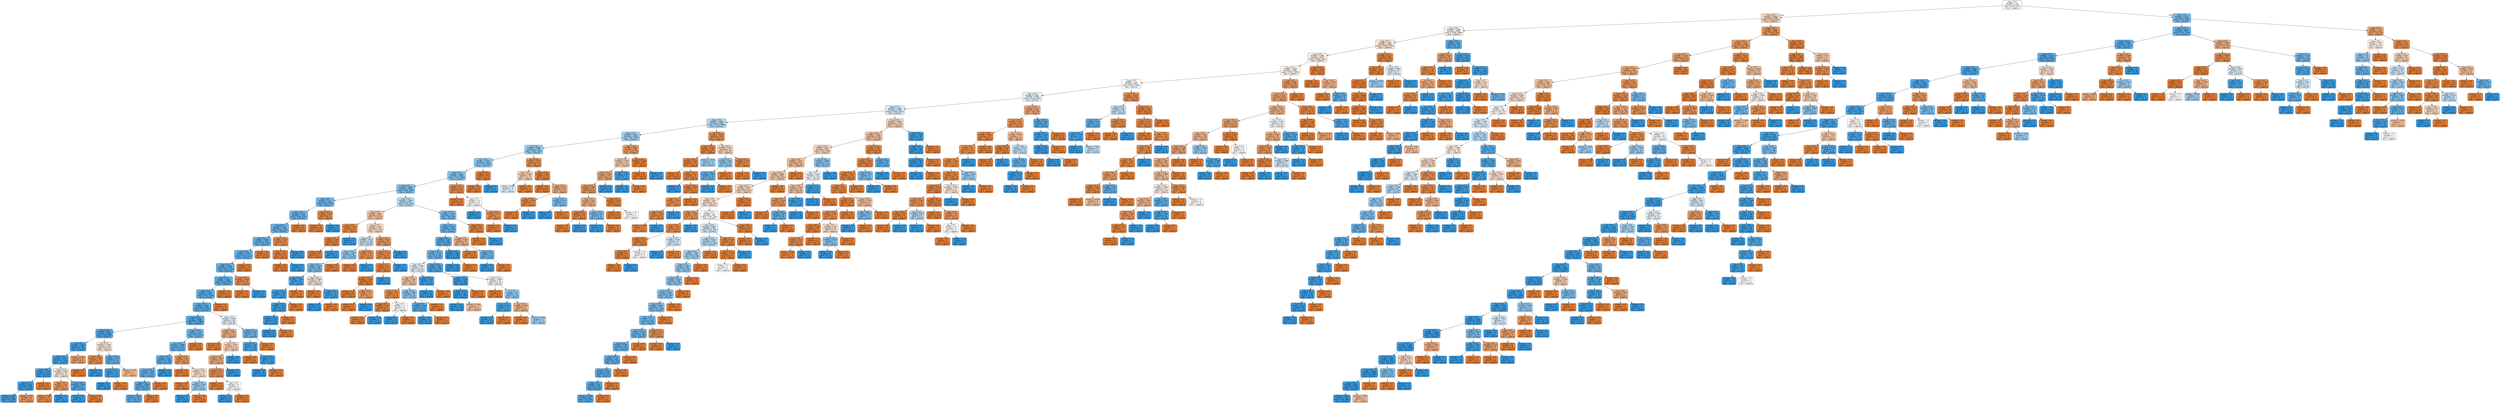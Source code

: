 digraph Tree {
node [shape=box, style="filled, rounded", color="black", fontname=helvetica] ;
edge [fontname=helvetica] ;
0 [label=<X<SUB>282</SUB> &le; 0.5<br/>entropy = 1.0<br/>samples = 11551<br/>value = [5776, 5775]<br/>class = negative>, fillcolor="#ffffff"] ;
1 [label=<X<SUB>745</SUB> &le; 0.5<br/>entropy = 0.969<br/>samples = 8248<br/>value = [4979, 3269]<br/>class = negative>, fillcolor="#f6d4bb"] ;
0 -> 1 [labeldistance=2.5, labelangle=45, headlabel="True"] ;
2 [label=<X<SUB>844</SUB> &le; 0.5<br/>entropy = 0.998<br/>samples = 6352<br/>value = [3346, 3006]<br/>class = negative>, fillcolor="#fcf2eb"] ;
1 -> 2 ;
3 [label=<X<SUB>866</SUB> &le; 0.5<br/>entropy = 0.99<br/>samples = 5855<br/>value = [3268, 2587]<br/>class = negative>, fillcolor="#fae5d6"] ;
2 -> 3 ;
4 [label=<X<SUB>876</SUB> &le; 0.5<br/>entropy = 0.996<br/>samples = 5570<br/>value = [2996, 2574]<br/>class = negative>, fillcolor="#fbede3"] ;
3 -> 4 ;
5 [label=<X<SUB>614</SUB> &le; 0.5<br/>entropy = 0.999<br/>samples = 5360<br/>value = [2791, 2569]<br/>class = negative>, fillcolor="#fdf5ef"] ;
4 -> 5 ;
6 [label=<X<SUB>838</SUB> &le; 0.5<br/>entropy = 1.0<br/>samples = 4882<br/>value = [2400, 2482]<br/>class = positive>, fillcolor="#f8fcfe"] ;
5 -> 6 ;
7 [label=<X<SUB>267</SUB> &le; 0.5<br/>entropy = 0.997<br/>samples = 4598<br/>value = [2149, 2449]<br/>class = positive>, fillcolor="#e7f3fc"] ;
6 -> 7 ;
8 [label=<X<SUB>884</SUB> &le; 0.5<br/>entropy = 0.989<br/>samples = 4195<br/>value = [1842, 2353]<br/>class = positive>, fillcolor="#d4eaf9"] ;
7 -> 8 ;
9 [label=<X<SUB>994</SUB> &le; 0.5<br/>entropy = 0.952<br/>samples = 3020<br/>value = [1124, 1896]<br/>class = positive>, fillcolor="#aed7f4"] ;
8 -> 9 ;
10 [label=<X<SUB>336</SUB> &le; 0.5<br/>entropy = 0.928<br/>samples = 2860<br/>value = [981, 1879]<br/>class = positive>, fillcolor="#a0d0f3"] ;
9 -> 10 ;
11 [label=<X<SUB>40</SUB> &le; 0.5<br/>entropy = 0.899<br/>samples = 2700<br/>value = [850, 1850]<br/>class = positive>, fillcolor="#94caf1"] ;
10 -> 11 ;
12 [label=<X<SUB>63</SUB> &le; 0.5<br/>entropy = 0.874<br/>samples = 2604<br/>value = [765, 1839]<br/>class = positive>, fillcolor="#8bc6f0"] ;
11 -> 12 ;
13 [label=<X<SUB>305</SUB> &le; 0.5<br/>entropy = 0.854<br/>samples = 2549<br/>value = [711, 1838]<br/>class = positive>, fillcolor="#86c3ef"] ;
12 -> 13 ;
14 [label=<X<SUB>298</SUB> &le; 0.5<br/>entropy = 0.833<br/>samples = 2490<br/>value = [658, 1832]<br/>class = positive>, fillcolor="#80c0ee"] ;
13 -> 14 ;
15 [label=<X<SUB>505</SUB> &le; 0.5<br/>entropy = 0.75<br/>samples = 1813<br/>value = [389, 1424]<br/>class = positive>, fillcolor="#6fb8ec"] ;
14 -> 15 ;
16 [label=<X<SUB>622</SUB> &le; 0.5<br/>entropy = 0.725<br/>samples = 1780<br/>value = [359, 1421]<br/>class = positive>, fillcolor="#6bb6ec"] ;
15 -> 16 ;
17 [label=<X<SUB>798</SUB> &le; 0.5<br/>entropy = 0.707<br/>samples = 1760<br/>value = [339, 1421]<br/>class = positive>, fillcolor="#68b4eb"] ;
16 -> 17 ;
18 [label=<X<SUB>963</SUB> &le; 0.5<br/>entropy = 0.685<br/>samples = 1734<br/>value = [316, 1418]<br/>class = positive>, fillcolor="#65b3eb"] ;
17 -> 18 ;
19 [label=<X<SUB>246</SUB> &le; 0.5<br/>entropy = 0.667<br/>samples = 1717<br/>value = [299, 1418]<br/>class = positive>, fillcolor="#63b2ea"] ;
18 -> 19 ;
20 [label=<X<SUB>482</SUB> &le; 0.5<br/>entropy = 0.652<br/>samples = 1703<br/>value = [285, 1418]<br/>class = positive>, fillcolor="#61b1ea"] ;
19 -> 20 ;
21 [label=<X<SUB>834</SUB> &le; 0.5<br/>entropy = 0.632<br/>samples = 1684<br/>value = [268, 1416]<br/>class = positive>, fillcolor="#5eb0ea"] ;
20 -> 21 ;
22 [label=<X<SUB>264</SUB> &le; 0.5<br/>entropy = 0.616<br/>samples = 1671<br/>value = [255, 1416]<br/>class = positive>, fillcolor="#5dafea"] ;
21 -> 22 ;
23 [label=<X<SUB>432</SUB> &le; 0.5<br/>entropy = 0.601<br/>samples = 1659<br/>value = [243, 1416]<br/>class = positive>, fillcolor="#5baee9"] ;
22 -> 23 ;
24 [label=<X<SUB>465</SUB> &le; 0.5<br/>entropy = 0.565<br/>samples = 1591<br/>value = [211, 1380]<br/>class = positive>, fillcolor="#57ace9"] ;
23 -> 24 ;
25 [label=<X<SUB>176</SUB> &le; 0.5<br/>entropy = 0.452<br/>samples = 1068<br/>value = [101, 967]<br/>class = positive>, fillcolor="#4ea7e8"] ;
24 -> 25 ;
26 [label=<X<SUB>110</SUB> &le; 0.5<br/>entropy = 0.397<br/>samples = 1032<br/>value = [81, 951]<br/>class = positive>, fillcolor="#4aa5e7"] ;
25 -> 26 ;
27 [label=<X<SUB>390</SUB> &le; 0.5<br/>entropy = 0.371<br/>samples = 1022<br/>value = [73, 949]<br/>class = positive>, fillcolor="#48a5e7"] ;
26 -> 27 ;
28 [label=<X<SUB>625</SUB> &le; 0.5<br/>entropy = 0.335<br/>samples = 1002<br/>value = [62, 940]<br/>class = positive>, fillcolor="#46a3e7"] ;
27 -> 28 ;
29 [label=<X<SUB>809</SUB> &le; 0.5<br/>entropy = 0.312<br/>samples = 996<br/>value = [56, 940]<br/>class = positive>, fillcolor="#45a3e7"] ;
28 -> 29 ;
30 [label=<entropy = 0.293<br/>samples = 990<br/>value = [51, 939]<br/>class = positive>, fillcolor="#44a2e6"] ;
29 -> 30 ;
31 [label=<entropy = 0.65<br/>samples = 6<br/>value = [5, 1]<br/>class = negative>, fillcolor="#ea9a61"] ;
29 -> 31 ;
32 [label=<entropy = 0.0<br/>samples = 6<br/>value = [6, 0]<br/>class = negative>, fillcolor="#e58139"] ;
28 -> 32 ;
33 [label=<X<SUB>788</SUB> &le; 0.5<br/>entropy = 0.993<br/>samples = 20<br/>value = [11, 9]<br/>class = negative>, fillcolor="#fae8db"] ;
27 -> 33 ;
34 [label=<X<SUB>932</SUB> &le; 0.5<br/>entropy = 0.65<br/>samples = 12<br/>value = [10, 2]<br/>class = negative>, fillcolor="#ea9a61"] ;
33 -> 34 ;
35 [label=<entropy = 0.439<br/>samples = 11<br/>value = [10, 1]<br/>class = negative>, fillcolor="#e88e4d"] ;
34 -> 35 ;
36 [label=<entropy = 0.0<br/>samples = 1<br/>value = [0, 1]<br/>class = positive>, fillcolor="#399de5"] ;
34 -> 36 ;
37 [label=<X<SUB>379</SUB> &le; 0.5<br/>entropy = 0.544<br/>samples = 8<br/>value = [1, 7]<br/>class = positive>, fillcolor="#55abe9"] ;
33 -> 37 ;
38 [label=<entropy = 0.0<br/>samples = 7<br/>value = [0, 7]<br/>class = positive>, fillcolor="#399de5"] ;
37 -> 38 ;
39 [label=<entropy = 0.0<br/>samples = 1<br/>value = [1, 0]<br/>class = negative>, fillcolor="#e58139"] ;
37 -> 39 ;
40 [label=<entropy = 0.722<br/>samples = 10<br/>value = [8, 2]<br/>class = negative>, fillcolor="#eca06a"] ;
26 -> 40 ;
41 [label=<X<SUB>16</SUB> &le; 0.5<br/>entropy = 0.991<br/>samples = 36<br/>value = [20, 16]<br/>class = negative>, fillcolor="#fae6d7"] ;
25 -> 41 ;
42 [label=<X<SUB>786</SUB> &le; 0.5<br/>entropy = 0.485<br/>samples = 19<br/>value = [17, 2]<br/>class = negative>, fillcolor="#e89050"] ;
41 -> 42 ;
43 [label=<entropy = 0.0<br/>samples = 17<br/>value = [17, 0]<br/>class = negative>, fillcolor="#e58139"] ;
42 -> 43 ;
44 [label=<entropy = 0.0<br/>samples = 2<br/>value = [0, 2]<br/>class = positive>, fillcolor="#399de5"] ;
42 -> 44 ;
45 [label=<X<SUB>625</SUB> &le; 0.5<br/>entropy = 0.672<br/>samples = 17<br/>value = [3, 14]<br/>class = positive>, fillcolor="#63b2eb"] ;
41 -> 45 ;
46 [label=<X<SUB>10</SUB> &le; 0.5<br/>entropy = 0.371<br/>samples = 14<br/>value = [1, 13]<br/>class = positive>, fillcolor="#48a5e7"] ;
45 -> 46 ;
47 [label=<entropy = 0.0<br/>samples = 13<br/>value = [0, 13]<br/>class = positive>, fillcolor="#399de5"] ;
46 -> 47 ;
48 [label=<entropy = 0.0<br/>samples = 1<br/>value = [1, 0]<br/>class = negative>, fillcolor="#e58139"] ;
46 -> 48 ;
49 [label=<entropy = 0.918<br/>samples = 3<br/>value = [2, 1]<br/>class = negative>, fillcolor="#f2c09c"] ;
45 -> 49 ;
50 [label=<X<SUB>164</SUB> &le; 0.5<br/>entropy = 0.742<br/>samples = 523<br/>value = [110, 413]<br/>class = positive>, fillcolor="#6eb7ec"] ;
24 -> 50 ;
51 [label=<X<SUB>77</SUB> &le; 0.5<br/>entropy = 0.688<br/>samples = 506<br/>value = [93, 413]<br/>class = positive>, fillcolor="#66b3eb"] ;
50 -> 51 ;
52 [label=<X<SUB>513</SUB> &le; 0.5<br/>entropy = 0.613<br/>samples = 482<br/>value = [73, 409]<br/>class = positive>, fillcolor="#5caeea"] ;
51 -> 52 ;
53 [label=<X<SUB>792</SUB> &le; 0.5<br/>entropy = 0.682<br/>samples = 404<br/>value = [73, 331]<br/>class = positive>, fillcolor="#65b3eb"] ;
52 -> 53 ;
54 [label=<X<SUB>809</SUB> &le; 0.5<br/>entropy = 0.649<br/>samples = 397<br/>value = [66, 331]<br/>class = positive>, fillcolor="#60b1ea"] ;
53 -> 54 ;
55 [label=<entropy = 0.618<br/>samples = 391<br/>value = [60, 331]<br/>class = positive>, fillcolor="#5dafea"] ;
54 -> 55 ;
56 [label=<entropy = 0.0<br/>samples = 6<br/>value = [6, 0]<br/>class = negative>, fillcolor="#e58139"] ;
54 -> 56 ;
57 [label=<entropy = 0.0<br/>samples = 7<br/>value = [7, 0]<br/>class = negative>, fillcolor="#e58139"] ;
53 -> 57 ;
58 [label=<entropy = 0.0<br/>samples = 78<br/>value = [0, 78]<br/>class = positive>, fillcolor="#399de5"] ;
52 -> 58 ;
59 [label=<X<SUB>382</SUB> &le; 0.5<br/>entropy = 0.65<br/>samples = 24<br/>value = [20, 4]<br/>class = negative>, fillcolor="#ea9a61"] ;
51 -> 59 ;
60 [label=<entropy = 0.0<br/>samples = 15<br/>value = [15, 0]<br/>class = negative>, fillcolor="#e58139"] ;
59 -> 60 ;
61 [label=<X<SUB>1018</SUB> &le; 0.5<br/>entropy = 0.991<br/>samples = 9<br/>value = [5, 4]<br/>class = negative>, fillcolor="#fae6d7"] ;
59 -> 61 ;
62 [label=<entropy = 0.0<br/>samples = 3<br/>value = [3, 0]<br/>class = negative>, fillcolor="#e58139"] ;
61 -> 62 ;
63 [label=<X<SUB>813</SUB> &le; 0.5<br/>entropy = 0.918<br/>samples = 6<br/>value = [2, 4]<br/>class = positive>, fillcolor="#9ccef2"] ;
61 -> 63 ;
64 [label=<entropy = 0.0<br/>samples = 4<br/>value = [0, 4]<br/>class = positive>, fillcolor="#399de5"] ;
63 -> 64 ;
65 [label=<entropy = 0.0<br/>samples = 2<br/>value = [2, 0]<br/>class = negative>, fillcolor="#e58139"] ;
63 -> 65 ;
66 [label=<entropy = 0.0<br/>samples = 17<br/>value = [17, 0]<br/>class = negative>, fillcolor="#e58139"] ;
50 -> 66 ;
67 [label=<X<SUB>181</SUB> &le; 0.5<br/>entropy = 0.998<br/>samples = 68<br/>value = [32, 36]<br/>class = positive>, fillcolor="#e9f4fc"] ;
23 -> 67 ;
68 [label=<X<SUB>995</SUB> &le; 0.5<br/>entropy = 0.863<br/>samples = 35<br/>value = [25, 10]<br/>class = negative>, fillcolor="#efb388"] ;
67 -> 68 ;
69 [label=<entropy = 0.0<br/>samples = 10<br/>value = [10, 0]<br/>class = negative>, fillcolor="#e58139"] ;
68 -> 69 ;
70 [label=<X<SUB>10</SUB> &le; 0.5<br/>entropy = 0.971<br/>samples = 25<br/>value = [15, 10]<br/>class = negative>, fillcolor="#f6d5bd"] ;
68 -> 70 ;
71 [label=<X<SUB>595</SUB> &le; 0.5<br/>entropy = 0.811<br/>samples = 20<br/>value = [15, 5]<br/>class = negative>, fillcolor="#eeab7b"] ;
70 -> 71 ;
72 [label=<X<SUB>402</SUB> &le; 0.5<br/>entropy = 0.523<br/>samples = 17<br/>value = [15, 2]<br/>class = negative>, fillcolor="#e89253"] ;
71 -> 72 ;
73 [label=<entropy = 0.0<br/>samples = 13<br/>value = [13, 0]<br/>class = negative>, fillcolor="#e58139"] ;
72 -> 73 ;
74 [label=<X<SUB>547</SUB> &le; 0.5<br/>entropy = 1.0<br/>samples = 4<br/>value = [2, 2]<br/>class = negative>, fillcolor="#ffffff"] ;
72 -> 74 ;
75 [label=<entropy = 0.0<br/>samples = 2<br/>value = [0, 2]<br/>class = positive>, fillcolor="#399de5"] ;
74 -> 75 ;
76 [label=<entropy = 0.0<br/>samples = 2<br/>value = [2, 0]<br/>class = negative>, fillcolor="#e58139"] ;
74 -> 76 ;
77 [label=<entropy = 0.0<br/>samples = 3<br/>value = [0, 3]<br/>class = positive>, fillcolor="#399de5"] ;
71 -> 77 ;
78 [label=<entropy = 0.0<br/>samples = 5<br/>value = [0, 5]<br/>class = positive>, fillcolor="#399de5"] ;
70 -> 78 ;
79 [label=<X<SUB>702</SUB> &le; 0.5<br/>entropy = 0.746<br/>samples = 33<br/>value = [7, 26]<br/>class = positive>, fillcolor="#6eb7ec"] ;
67 -> 79 ;
80 [label=<X<SUB>178</SUB> &le; 0.5<br/>entropy = 0.48<br/>samples = 29<br/>value = [3, 26]<br/>class = positive>, fillcolor="#50a8e8"] ;
79 -> 80 ;
81 [label=<entropy = 0.0<br/>samples = 2<br/>value = [2, 0]<br/>class = negative>, fillcolor="#e58139"] ;
80 -> 81 ;
82 [label=<X<SUB>400</SUB> &le; 0.5<br/>entropy = 0.229<br/>samples = 27<br/>value = [1, 26]<br/>class = positive>, fillcolor="#41a1e6"] ;
80 -> 82 ;
83 [label=<entropy = 0.0<br/>samples = 26<br/>value = [0, 26]<br/>class = positive>, fillcolor="#399de5"] ;
82 -> 83 ;
84 [label=<entropy = 0.0<br/>samples = 1<br/>value = [1, 0]<br/>class = negative>, fillcolor="#e58139"] ;
82 -> 84 ;
85 [label=<entropy = 0.0<br/>samples = 4<br/>value = [4, 0]<br/>class = negative>, fillcolor="#e58139"] ;
79 -> 85 ;
86 [label=<entropy = 0.0<br/>samples = 12<br/>value = [12, 0]<br/>class = negative>, fillcolor="#e58139"] ;
22 -> 86 ;
87 [label=<entropy = 0.0<br/>samples = 13<br/>value = [13, 0]<br/>class = negative>, fillcolor="#e58139"] ;
21 -> 87 ;
88 [label=<X<SUB>352</SUB> &le; 0.5<br/>entropy = 0.485<br/>samples = 19<br/>value = [17, 2]<br/>class = negative>, fillcolor="#e89050"] ;
20 -> 88 ;
89 [label=<entropy = 0.0<br/>samples = 17<br/>value = [17, 0]<br/>class = negative>, fillcolor="#e58139"] ;
88 -> 89 ;
90 [label=<entropy = 0.0<br/>samples = 2<br/>value = [0, 2]<br/>class = positive>, fillcolor="#399de5"] ;
88 -> 90 ;
91 [label=<entropy = 0.0<br/>samples = 14<br/>value = [14, 0]<br/>class = negative>, fillcolor="#e58139"] ;
19 -> 91 ;
92 [label=<entropy = 0.0<br/>samples = 17<br/>value = [17, 0]<br/>class = negative>, fillcolor="#e58139"] ;
18 -> 92 ;
93 [label=<X<SUB>431</SUB> &le; 0.5<br/>entropy = 0.516<br/>samples = 26<br/>value = [23, 3]<br/>class = negative>, fillcolor="#e89153"] ;
17 -> 93 ;
94 [label=<X<SUB>257</SUB> &le; 0.5<br/>entropy = 0.25<br/>samples = 24<br/>value = [23, 1]<br/>class = negative>, fillcolor="#e68642"] ;
93 -> 94 ;
95 [label=<entropy = 0.0<br/>samples = 23<br/>value = [23, 0]<br/>class = negative>, fillcolor="#e58139"] ;
94 -> 95 ;
96 [label=<entropy = 0.0<br/>samples = 1<br/>value = [0, 1]<br/>class = positive>, fillcolor="#399de5"] ;
94 -> 96 ;
97 [label=<entropy = 0.0<br/>samples = 2<br/>value = [0, 2]<br/>class = positive>, fillcolor="#399de5"] ;
93 -> 97 ;
98 [label=<entropy = 0.0<br/>samples = 20<br/>value = [20, 0]<br/>class = negative>, fillcolor="#e58139"] ;
16 -> 98 ;
99 [label=<X<SUB>943</SUB> &le; 0.5<br/>entropy = 0.439<br/>samples = 33<br/>value = [30, 3]<br/>class = negative>, fillcolor="#e88e4d"] ;
15 -> 99 ;
100 [label=<entropy = 0.0<br/>samples = 30<br/>value = [30, 0]<br/>class = negative>, fillcolor="#e58139"] ;
99 -> 100 ;
101 [label=<entropy = 0.0<br/>samples = 3<br/>value = [0, 3]<br/>class = positive>, fillcolor="#399de5"] ;
99 -> 101 ;
102 [label=<X<SUB>702</SUB> &le; 0.5<br/>entropy = 0.969<br/>samples = 677<br/>value = [269, 408]<br/>class = positive>, fillcolor="#bcdef6"] ;
14 -> 102 ;
103 [label=<X<SUB>408</SUB> &le; 0.5<br/>entropy = 0.931<br/>samples = 260<br/>value = [170, 90]<br/>class = negative>, fillcolor="#f3c4a2"] ;
102 -> 103 ;
104 [label=<X<SUB>293</SUB> &le; 0.5<br/>entropy = 0.474<br/>samples = 59<br/>value = [53, 6]<br/>class = negative>, fillcolor="#e88f4f"] ;
103 -> 104 ;
105 [label=<X<SUB>367</SUB> &le; 0.5<br/>entropy = 0.225<br/>samples = 55<br/>value = [53, 2]<br/>class = negative>, fillcolor="#e68640"] ;
104 -> 105 ;
106 [label=<entropy = 0.133<br/>samples = 54<br/>value = [53, 1]<br/>class = negative>, fillcolor="#e5833d"] ;
105 -> 106 ;
107 [label=<entropy = 0.0<br/>samples = 1<br/>value = [0, 1]<br/>class = positive>, fillcolor="#399de5"] ;
105 -> 107 ;
108 [label=<entropy = 0.0<br/>samples = 4<br/>value = [0, 4]<br/>class = positive>, fillcolor="#399de5"] ;
104 -> 108 ;
109 [label=<X<SUB>405</SUB> &le; 0.5<br/>entropy = 0.98<br/>samples = 201<br/>value = [117, 84]<br/>class = negative>, fillcolor="#f8dbc7"] ;
103 -> 109 ;
110 [label=<X<SUB>966</SUB> &le; 0.5<br/>entropy = 0.979<br/>samples = 118<br/>value = [49, 69]<br/>class = positive>, fillcolor="#c6e3f7"] ;
109 -> 110 ;
111 [label=<X<SUB>454</SUB> &le; 0.5<br/>entropy = 0.896<br/>samples = 96<br/>value = [30, 66]<br/>class = positive>, fillcolor="#93caf1"] ;
110 -> 111 ;
112 [label=<X<SUB>629</SUB> &le; 0.5<br/>entropy = 0.824<br/>samples = 89<br/>value = [23, 66]<br/>class = positive>, fillcolor="#7ebfee"] ;
111 -> 112 ;
113 [label=<X<SUB>244</SUB> &le; 0.5<br/>entropy = 0.429<br/>samples = 57<br/>value = [5, 52]<br/>class = positive>, fillcolor="#4ca6e8"] ;
112 -> 113 ;
114 [label=<X<SUB>51</SUB> &le; 0.5<br/>entropy = 0.305<br/>samples = 55<br/>value = [3, 52]<br/>class = positive>, fillcolor="#44a3e6"] ;
113 -> 114 ;
115 [label=<X<SUB>988</SUB> &le; 0.5<br/>entropy = 0.229<br/>samples = 54<br/>value = [2, 52]<br/>class = positive>, fillcolor="#41a1e6"] ;
114 -> 115 ;
116 [label=<X<SUB>641</SUB> &le; 0.5<br/>entropy = 0.135<br/>samples = 53<br/>value = [1, 52]<br/>class = positive>, fillcolor="#3d9fe6"] ;
115 -> 116 ;
117 [label=<entropy = 0.0<br/>samples = 52<br/>value = [0, 52]<br/>class = positive>, fillcolor="#399de5"] ;
116 -> 117 ;
118 [label=<entropy = 0.0<br/>samples = 1<br/>value = [1, 0]<br/>class = negative>, fillcolor="#e58139"] ;
116 -> 118 ;
119 [label=<entropy = 0.0<br/>samples = 1<br/>value = [1, 0]<br/>class = negative>, fillcolor="#e58139"] ;
115 -> 119 ;
120 [label=<entropy = 0.0<br/>samples = 1<br/>value = [1, 0]<br/>class = negative>, fillcolor="#e58139"] ;
114 -> 120 ;
121 [label=<entropy = 0.0<br/>samples = 2<br/>value = [2, 0]<br/>class = negative>, fillcolor="#e58139"] ;
113 -> 121 ;
122 [label=<X<SUB>813</SUB> &le; 0.5<br/>entropy = 0.989<br/>samples = 32<br/>value = [18, 14]<br/>class = negative>, fillcolor="#f9e3d3"] ;
112 -> 122 ;
123 [label=<entropy = 0.0<br/>samples = 17<br/>value = [17, 0]<br/>class = negative>, fillcolor="#e58139"] ;
122 -> 123 ;
124 [label=<X<SUB>788</SUB> &le; 0.5<br/>entropy = 0.353<br/>samples = 15<br/>value = [1, 14]<br/>class = positive>, fillcolor="#47a4e7"] ;
122 -> 124 ;
125 [label=<entropy = 0.0<br/>samples = 14<br/>value = [0, 14]<br/>class = positive>, fillcolor="#399de5"] ;
124 -> 125 ;
126 [label=<entropy = 0.0<br/>samples = 1<br/>value = [1, 0]<br/>class = negative>, fillcolor="#e58139"] ;
124 -> 126 ;
127 [label=<entropy = 0.0<br/>samples = 7<br/>value = [7, 0]<br/>class = negative>, fillcolor="#e58139"] ;
111 -> 127 ;
128 [label=<X<SUB>968</SUB> &le; 0.5<br/>entropy = 0.575<br/>samples = 22<br/>value = [19, 3]<br/>class = negative>, fillcolor="#e99558"] ;
110 -> 128 ;
129 [label=<entropy = 0.0<br/>samples = 19<br/>value = [19, 0]<br/>class = negative>, fillcolor="#e58139"] ;
128 -> 129 ;
130 [label=<entropy = 0.0<br/>samples = 3<br/>value = [0, 3]<br/>class = positive>, fillcolor="#399de5"] ;
128 -> 130 ;
131 [label=<X<SUB>963</SUB> &le; 0.5<br/>entropy = 0.682<br/>samples = 83<br/>value = [68, 15]<br/>class = negative>, fillcolor="#eb9d65"] ;
109 -> 131 ;
132 [label=<X<SUB>205</SUB> &le; 0.5<br/>entropy = 0.485<br/>samples = 76<br/>value = [68, 8]<br/>class = negative>, fillcolor="#e89050"] ;
131 -> 132 ;
133 [label=<X<SUB>53</SUB> &le; 0.5<br/>entropy = 0.31<br/>samples = 72<br/>value = [68, 4]<br/>class = negative>, fillcolor="#e78845"] ;
132 -> 133 ;
134 [label=<X<SUB>567</SUB> &le; 0.5<br/>entropy = 0.109<br/>samples = 69<br/>value = [68, 1]<br/>class = negative>, fillcolor="#e5833c"] ;
133 -> 134 ;
135 [label=<entropy = 0.0<br/>samples = 64<br/>value = [64, 0]<br/>class = negative>, fillcolor="#e58139"] ;
134 -> 135 ;
136 [label=<X<SUB>805</SUB> &le; 0.5<br/>entropy = 0.722<br/>samples = 5<br/>value = [4, 1]<br/>class = negative>, fillcolor="#eca06a"] ;
134 -> 136 ;
137 [label=<entropy = 0.0<br/>samples = 4<br/>value = [4, 0]<br/>class = negative>, fillcolor="#e58139"] ;
136 -> 137 ;
138 [label=<entropy = 0.0<br/>samples = 1<br/>value = [0, 1]<br/>class = positive>, fillcolor="#399de5"] ;
136 -> 138 ;
139 [label=<entropy = 0.0<br/>samples = 3<br/>value = [0, 3]<br/>class = positive>, fillcolor="#399de5"] ;
133 -> 139 ;
140 [label=<entropy = 0.0<br/>samples = 4<br/>value = [0, 4]<br/>class = positive>, fillcolor="#399de5"] ;
132 -> 140 ;
141 [label=<entropy = 0.0<br/>samples = 7<br/>value = [0, 7]<br/>class = positive>, fillcolor="#399de5"] ;
131 -> 141 ;
142 [label=<X<SUB>667</SUB> &le; 0.5<br/>entropy = 0.791<br/>samples = 417<br/>value = [99, 318]<br/>class = positive>, fillcolor="#77bced"] ;
102 -> 142 ;
143 [label=<X<SUB>557</SUB> &le; 0.5<br/>entropy = 0.708<br/>samples = 393<br/>value = [76, 317]<br/>class = positive>, fillcolor="#68b4eb"] ;
142 -> 143 ;
144 [label=<X<SUB>590</SUB> &le; 0.5<br/>entropy = 0.585<br/>samples = 356<br/>value = [50, 306]<br/>class = positive>, fillcolor="#59ade9"] ;
143 -> 144 ;
145 [label=<X<SUB>249</SUB> &le; 0.5<br/>entropy = 0.747<br/>samples = 230<br/>value = [49, 181]<br/>class = positive>, fillcolor="#6fb8ec"] ;
144 -> 145 ;
146 [label=<X<SUB>662</SUB> &le; 0.5<br/>entropy = 0.996<br/>samples = 71<br/>value = [33, 38]<br/>class = positive>, fillcolor="#e5f2fc"] ;
145 -> 146 ;
147 [label=<X<SUB>302</SUB> &le; 0.5<br/>entropy = 0.931<br/>samples = 49<br/>value = [32, 17]<br/>class = negative>, fillcolor="#f3c4a2"] ;
146 -> 147 ;
148 [label=<X<SUB>281</SUB> &le; 0.5<br/>entropy = 0.48<br/>samples = 29<br/>value = [26, 3]<br/>class = negative>, fillcolor="#e89050"] ;
147 -> 148 ;
149 [label=<X<SUB>908</SUB> &le; 0.5<br/>entropy = 0.242<br/>samples = 25<br/>value = [24, 1]<br/>class = negative>, fillcolor="#e68641"] ;
148 -> 149 ;
150 [label=<entropy = 0.0<br/>samples = 24<br/>value = [24, 0]<br/>class = negative>, fillcolor="#e58139"] ;
149 -> 150 ;
151 [label=<entropy = 0.0<br/>samples = 1<br/>value = [0, 1]<br/>class = positive>, fillcolor="#399de5"] ;
149 -> 151 ;
152 [label=<X<SUB>109</SUB> &le; 0.5<br/>entropy = 1.0<br/>samples = 4<br/>value = [2, 2]<br/>class = negative>, fillcolor="#ffffff"] ;
148 -> 152 ;
153 [label=<entropy = 0.0<br/>samples = 2<br/>value = [0, 2]<br/>class = positive>, fillcolor="#399de5"] ;
152 -> 153 ;
154 [label=<entropy = 0.0<br/>samples = 2<br/>value = [2, 0]<br/>class = negative>, fillcolor="#e58139"] ;
152 -> 154 ;
155 [label=<X<SUB>181</SUB> &le; 0.5<br/>entropy = 0.881<br/>samples = 20<br/>value = [6, 14]<br/>class = positive>, fillcolor="#8ec7f0"] ;
147 -> 155 ;
156 [label=<X<SUB>326</SUB> &le; 0.5<br/>entropy = 0.544<br/>samples = 16<br/>value = [2, 14]<br/>class = positive>, fillcolor="#55abe9"] ;
155 -> 156 ;
157 [label=<entropy = 0.0<br/>samples = 14<br/>value = [0, 14]<br/>class = positive>, fillcolor="#399de5"] ;
156 -> 157 ;
158 [label=<entropy = 0.0<br/>samples = 2<br/>value = [2, 0]<br/>class = negative>, fillcolor="#e58139"] ;
156 -> 158 ;
159 [label=<entropy = 0.0<br/>samples = 4<br/>value = [4, 0]<br/>class = negative>, fillcolor="#e58139"] ;
155 -> 159 ;
160 [label=<X<SUB>609</SUB> &le; 0.5<br/>entropy = 0.267<br/>samples = 22<br/>value = [1, 21]<br/>class = positive>, fillcolor="#42a2e6"] ;
146 -> 160 ;
161 [label=<entropy = 0.0<br/>samples = 21<br/>value = [0, 21]<br/>class = positive>, fillcolor="#399de5"] ;
160 -> 161 ;
162 [label=<entropy = 0.0<br/>samples = 1<br/>value = [1, 0]<br/>class = negative>, fillcolor="#e58139"] ;
160 -> 162 ;
163 [label=<X<SUB>1007</SUB> &le; 0.5<br/>entropy = 0.471<br/>samples = 159<br/>value = [16, 143]<br/>class = positive>, fillcolor="#4fa8e8"] ;
145 -> 163 ;
164 [label=<X<SUB>961</SUB> &le; 0.5<br/>entropy = 0.194<br/>samples = 134<br/>value = [4, 130]<br/>class = positive>, fillcolor="#3fa0e6"] ;
163 -> 164 ;
165 [label=<X<SUB>136</SUB> &le; 0.5<br/>entropy = 0.113<br/>samples = 132<br/>value = [2, 130]<br/>class = positive>, fillcolor="#3c9fe5"] ;
164 -> 165 ;
166 [label=<entropy = 0.0<br/>samples = 129<br/>value = [0, 129]<br/>class = positive>, fillcolor="#399de5"] ;
165 -> 166 ;
167 [label=<entropy = 0.918<br/>samples = 3<br/>value = [2, 1]<br/>class = negative>, fillcolor="#f2c09c"] ;
165 -> 167 ;
168 [label=<entropy = 0.0<br/>samples = 2<br/>value = [2, 0]<br/>class = negative>, fillcolor="#e58139"] ;
164 -> 168 ;
169 [label=<X<SUB>465</SUB> &le; 0.5<br/>entropy = 0.999<br/>samples = 25<br/>value = [12, 13]<br/>class = positive>, fillcolor="#f0f7fd"] ;
163 -> 169 ;
170 [label=<entropy = 0.0<br/>samples = 6<br/>value = [6, 0]<br/>class = negative>, fillcolor="#e58139"] ;
169 -> 170 ;
171 [label=<X<SUB>7</SUB> &le; 0.5<br/>entropy = 0.9<br/>samples = 19<br/>value = [6, 13]<br/>class = positive>, fillcolor="#94caf1"] ;
169 -> 171 ;
172 [label=<X<SUB>279</SUB> &le; 0.5<br/>entropy = 0.414<br/>samples = 12<br/>value = [1, 11]<br/>class = positive>, fillcolor="#4ba6e7"] ;
171 -> 172 ;
173 [label=<entropy = 0.0<br/>samples = 11<br/>value = [0, 11]<br/>class = positive>, fillcolor="#399de5"] ;
172 -> 173 ;
174 [label=<entropy = 0.0<br/>samples = 1<br/>value = [1, 0]<br/>class = negative>, fillcolor="#e58139"] ;
172 -> 174 ;
175 [label=<X<SUB>18</SUB> &le; 0.5<br/>entropy = 0.863<br/>samples = 7<br/>value = [5, 2]<br/>class = negative>, fillcolor="#efb388"] ;
171 -> 175 ;
176 [label=<entropy = 0.0<br/>samples = 4<br/>value = [4, 0]<br/>class = negative>, fillcolor="#e58139"] ;
175 -> 176 ;
177 [label=<entropy = 0.918<br/>samples = 3<br/>value = [1, 2]<br/>class = positive>, fillcolor="#9ccef2"] ;
175 -> 177 ;
178 [label=<X<SUB>533</SUB> &le; 0.5<br/>entropy = 0.067<br/>samples = 126<br/>value = [1, 125]<br/>class = positive>, fillcolor="#3b9ee5"] ;
144 -> 178 ;
179 [label=<entropy = 0.0<br/>samples = 125<br/>value = [0, 125]<br/>class = positive>, fillcolor="#399de5"] ;
178 -> 179 ;
180 [label=<entropy = 0.0<br/>samples = 1<br/>value = [1, 0]<br/>class = negative>, fillcolor="#e58139"] ;
178 -> 180 ;
181 [label=<X<SUB>890</SUB> &le; 0.5<br/>entropy = 0.878<br/>samples = 37<br/>value = [26, 11]<br/>class = negative>, fillcolor="#f0b68d"] ;
143 -> 181 ;
182 [label=<entropy = 0.0<br/>samples = 23<br/>value = [23, 0]<br/>class = negative>, fillcolor="#e58139"] ;
181 -> 182 ;
183 [label=<X<SUB>823</SUB> &le; 0.5<br/>entropy = 0.75<br/>samples = 14<br/>value = [3, 11]<br/>class = positive>, fillcolor="#6fb8ec"] ;
181 -> 183 ;
184 [label=<entropy = 0.0<br/>samples = 11<br/>value = [0, 11]<br/>class = positive>, fillcolor="#399de5"] ;
183 -> 184 ;
185 [label=<entropy = 0.0<br/>samples = 3<br/>value = [3, 0]<br/>class = negative>, fillcolor="#e58139"] ;
183 -> 185 ;
186 [label=<X<SUB>636</SUB> &le; 0.5<br/>entropy = 0.25<br/>samples = 24<br/>value = [23, 1]<br/>class = negative>, fillcolor="#e68642"] ;
142 -> 186 ;
187 [label=<entropy = 0.0<br/>samples = 23<br/>value = [23, 0]<br/>class = negative>, fillcolor="#e58139"] ;
186 -> 187 ;
188 [label=<entropy = 0.0<br/>samples = 1<br/>value = [0, 1]<br/>class = positive>, fillcolor="#399de5"] ;
186 -> 188 ;
189 [label=<X<SUB>213</SUB> &le; 0.5<br/>entropy = 0.474<br/>samples = 59<br/>value = [53, 6]<br/>class = negative>, fillcolor="#e88f4f"] ;
13 -> 189 ;
190 [label=<entropy = 0.0<br/>samples = 47<br/>value = [47, 0]<br/>class = negative>, fillcolor="#e58139"] ;
189 -> 190 ;
191 [label=<X<SUB>812</SUB> &le; 0.5<br/>entropy = 1.0<br/>samples = 12<br/>value = [6, 6]<br/>class = negative>, fillcolor="#ffffff"] ;
189 -> 191 ;
192 [label=<entropy = 0.0<br/>samples = 5<br/>value = [0, 5]<br/>class = positive>, fillcolor="#399de5"] ;
191 -> 192 ;
193 [label=<X<SUB>528</SUB> &le; 0.5<br/>entropy = 0.592<br/>samples = 7<br/>value = [6, 1]<br/>class = negative>, fillcolor="#e9965a"] ;
191 -> 193 ;
194 [label=<entropy = 0.0<br/>samples = 6<br/>value = [6, 0]<br/>class = negative>, fillcolor="#e58139"] ;
193 -> 194 ;
195 [label=<entropy = 0.0<br/>samples = 1<br/>value = [0, 1]<br/>class = positive>, fillcolor="#399de5"] ;
193 -> 195 ;
196 [label=<X<SUB>441</SUB> &le; 0.5<br/>entropy = 0.131<br/>samples = 55<br/>value = [54, 1]<br/>class = negative>, fillcolor="#e5833d"] ;
12 -> 196 ;
197 [label=<entropy = 0.0<br/>samples = 54<br/>value = [54, 0]<br/>class = negative>, fillcolor="#e58139"] ;
196 -> 197 ;
198 [label=<entropy = 0.0<br/>samples = 1<br/>value = [0, 1]<br/>class = positive>, fillcolor="#399de5"] ;
196 -> 198 ;
199 [label=<X<SUB>424</SUB> &le; 0.5<br/>entropy = 0.514<br/>samples = 96<br/>value = [85, 11]<br/>class = negative>, fillcolor="#e89153"] ;
11 -> 199 ;
200 [label=<X<SUB>379</SUB> &le; 0.5<br/>entropy = 0.964<br/>samples = 18<br/>value = [11, 7]<br/>class = negative>, fillcolor="#f6d1b7"] ;
199 -> 200 ;
201 [label=<entropy = 0.996<br/>samples = 13<br/>value = [6, 7]<br/>class = positive>, fillcolor="#e3f1fb"] ;
200 -> 201 ;
202 [label=<entropy = 0.0<br/>samples = 5<br/>value = [5, 0]<br/>class = negative>, fillcolor="#e58139"] ;
200 -> 202 ;
203 [label=<X<SUB>959</SUB> &le; 0.5<br/>entropy = 0.292<br/>samples = 78<br/>value = [74, 4]<br/>class = negative>, fillcolor="#e68844"] ;
199 -> 203 ;
204 [label=<entropy = 0.0<br/>samples = 62<br/>value = [62, 0]<br/>class = negative>, fillcolor="#e58139"] ;
203 -> 204 ;
205 [label=<X<SUB>618</SUB> &le; 0.5<br/>entropy = 0.811<br/>samples = 16<br/>value = [12, 4]<br/>class = negative>, fillcolor="#eeab7b"] ;
203 -> 205 ;
206 [label=<X<SUB>421</SUB> &le; 0.5<br/>entropy = 0.414<br/>samples = 12<br/>value = [11, 1]<br/>class = negative>, fillcolor="#e78c4b"] ;
205 -> 206 ;
207 [label=<entropy = 0.0<br/>samples = 11<br/>value = [11, 0]<br/>class = negative>, fillcolor="#e58139"] ;
206 -> 207 ;
208 [label=<entropy = 0.0<br/>samples = 1<br/>value = [0, 1]<br/>class = positive>, fillcolor="#399de5"] ;
206 -> 208 ;
209 [label=<X<SUB>470</SUB> &le; 0.5<br/>entropy = 0.811<br/>samples = 4<br/>value = [1, 3]<br/>class = positive>, fillcolor="#7bbeee"] ;
205 -> 209 ;
210 [label=<entropy = 0.0<br/>samples = 3<br/>value = [0, 3]<br/>class = positive>, fillcolor="#399de5"] ;
209 -> 210 ;
211 [label=<entropy = 0.0<br/>samples = 1<br/>value = [1, 0]<br/>class = negative>, fillcolor="#e58139"] ;
209 -> 211 ;
212 [label=<X<SUB>339</SUB> &le; 0.5<br/>entropy = 0.683<br/>samples = 160<br/>value = [131, 29]<br/>class = negative>, fillcolor="#eb9d65"] ;
10 -> 212 ;
213 [label=<X<SUB>399</SUB> &le; 0.5<br/>entropy = 0.953<br/>samples = 75<br/>value = [47, 28]<br/>class = negative>, fillcolor="#f4ccaf"] ;
212 -> 213 ;
214 [label=<X<SUB>977</SUB> &le; 0.5<br/>entropy = 0.784<br/>samples = 60<br/>value = [46, 14]<br/>class = negative>, fillcolor="#eda775"] ;
213 -> 214 ;
215 [label=<X<SUB>414</SUB> &le; 0.5<br/>entropy = 0.605<br/>samples = 54<br/>value = [46, 8]<br/>class = negative>, fillcolor="#ea975b"] ;
214 -> 215 ;
216 [label=<X<SUB>735</SUB> &le; 0.5<br/>entropy = 0.84<br/>samples = 26<br/>value = [19, 7]<br/>class = negative>, fillcolor="#efaf82"] ;
215 -> 216 ;
217 [label=<X<SUB>423</SUB> &le; 0.5<br/>entropy = 0.31<br/>samples = 18<br/>value = [17, 1]<br/>class = negative>, fillcolor="#e78845"] ;
216 -> 217 ;
218 [label=<entropy = 0.0<br/>samples = 17<br/>value = [17, 0]<br/>class = negative>, fillcolor="#e58139"] ;
217 -> 218 ;
219 [label=<entropy = 0.0<br/>samples = 1<br/>value = [0, 1]<br/>class = positive>, fillcolor="#399de5"] ;
217 -> 219 ;
220 [label=<X<SUB>203</SUB> &le; 0.5<br/>entropy = 0.811<br/>samples = 8<br/>value = [2, 6]<br/>class = positive>, fillcolor="#7bbeee"] ;
216 -> 220 ;
221 [label=<entropy = 0.0<br/>samples = 6<br/>value = [0, 6]<br/>class = positive>, fillcolor="#399de5"] ;
220 -> 221 ;
222 [label=<entropy = 0.0<br/>samples = 2<br/>value = [2, 0]<br/>class = negative>, fillcolor="#e58139"] ;
220 -> 222 ;
223 [label=<X<SUB>328</SUB> &le; 0.5<br/>entropy = 0.222<br/>samples = 28<br/>value = [27, 1]<br/>class = negative>, fillcolor="#e68640"] ;
215 -> 223 ;
224 [label=<entropy = 0.0<br/>samples = 26<br/>value = [26, 0]<br/>class = negative>, fillcolor="#e58139"] ;
223 -> 224 ;
225 [label=<entropy = 1.0<br/>samples = 2<br/>value = [1, 1]<br/>class = negative>, fillcolor="#ffffff"] ;
223 -> 225 ;
226 [label=<entropy = 0.0<br/>samples = 6<br/>value = [0, 6]<br/>class = positive>, fillcolor="#399de5"] ;
214 -> 226 ;
227 [label=<X<SUB>897</SUB> &le; 0.5<br/>entropy = 0.353<br/>samples = 15<br/>value = [1, 14]<br/>class = positive>, fillcolor="#47a4e7"] ;
213 -> 227 ;
228 [label=<entropy = 0.0<br/>samples = 14<br/>value = [0, 14]<br/>class = positive>, fillcolor="#399de5"] ;
227 -> 228 ;
229 [label=<entropy = 0.0<br/>samples = 1<br/>value = [1, 0]<br/>class = negative>, fillcolor="#e58139"] ;
227 -> 229 ;
230 [label=<X<SUB>209</SUB> &le; 0.5<br/>entropy = 0.092<br/>samples = 85<br/>value = [84, 1]<br/>class = negative>, fillcolor="#e5823b"] ;
212 -> 230 ;
231 [label=<entropy = 0.0<br/>samples = 84<br/>value = [84, 0]<br/>class = negative>, fillcolor="#e58139"] ;
230 -> 231 ;
232 [label=<entropy = 0.0<br/>samples = 1<br/>value = [0, 1]<br/>class = positive>, fillcolor="#399de5"] ;
230 -> 232 ;
233 [label=<X<SUB>6</SUB> &le; 0.5<br/>entropy = 0.489<br/>samples = 160<br/>value = [143, 17]<br/>class = negative>, fillcolor="#e89051"] ;
9 -> 233 ;
234 [label=<X<SUB>213</SUB> &le; 0.5<br/>entropy = 0.294<br/>samples = 135<br/>value = [128, 7]<br/>class = negative>, fillcolor="#e68844"] ;
233 -> 234 ;
235 [label=<X<SUB>321</SUB> &le; 0.5<br/>entropy = 0.232<br/>samples = 132<br/>value = [127, 5]<br/>class = negative>, fillcolor="#e68641"] ;
234 -> 235 ;
236 [label=<entropy = 0.0<br/>samples = 58<br/>value = [58, 0]<br/>class = negative>, fillcolor="#e58139"] ;
235 -> 236 ;
237 [label=<X<SUB>131</SUB> &le; 0.5<br/>entropy = 0.357<br/>samples = 74<br/>value = [69, 5]<br/>class = negative>, fillcolor="#e78a47"] ;
235 -> 237 ;
238 [label=<entropy = 0.0<br/>samples = 1<br/>value = [0, 1]<br/>class = positive>, fillcolor="#399de5"] ;
237 -> 238 ;
239 [label=<X<SUB>242</SUB> &le; 0.5<br/>entropy = 0.306<br/>samples = 73<br/>value = [69, 4]<br/>class = negative>, fillcolor="#e78844"] ;
237 -> 239 ;
240 [label=<X<SUB>951</SUB> &le; 0.5<br/>entropy = 0.533<br/>samples = 33<br/>value = [29, 4]<br/>class = negative>, fillcolor="#e99254"] ;
239 -> 240 ;
241 [label=<X<SUB>258</SUB> &le; 0.5<br/>entropy = 0.449<br/>samples = 32<br/>value = [29, 3]<br/>class = negative>, fillcolor="#e88e4d"] ;
240 -> 241 ;
242 [label=<entropy = 0.345<br/>samples = 31<br/>value = [29, 2]<br/>class = negative>, fillcolor="#e78a47"] ;
241 -> 242 ;
243 [label=<entropy = 0.0<br/>samples = 1<br/>value = [0, 1]<br/>class = positive>, fillcolor="#399de5"] ;
241 -> 243 ;
244 [label=<entropy = 0.0<br/>samples = 1<br/>value = [0, 1]<br/>class = positive>, fillcolor="#399de5"] ;
240 -> 244 ;
245 [label=<entropy = 0.0<br/>samples = 40<br/>value = [40, 0]<br/>class = negative>, fillcolor="#e58139"] ;
239 -> 245 ;
246 [label=<entropy = 0.918<br/>samples = 3<br/>value = [1, 2]<br/>class = positive>, fillcolor="#9ccef2"] ;
234 -> 246 ;
247 [label=<X<SUB>92</SUB> &le; 0.5<br/>entropy = 0.971<br/>samples = 25<br/>value = [15, 10]<br/>class = negative>, fillcolor="#f6d5bd"] ;
233 -> 247 ;
248 [label=<X<SUB>405</SUB> &le; 0.5<br/>entropy = 0.89<br/>samples = 13<br/>value = [4, 9]<br/>class = positive>, fillcolor="#91c9f1"] ;
247 -> 248 ;
249 [label=<X<SUB>592</SUB> &le; 0.5<br/>entropy = 0.684<br/>samples = 11<br/>value = [2, 9]<br/>class = positive>, fillcolor="#65b3eb"] ;
248 -> 249 ;
250 [label=<entropy = 0.0<br/>samples = 9<br/>value = [0, 9]<br/>class = positive>, fillcolor="#399de5"] ;
249 -> 250 ;
251 [label=<entropy = 0.0<br/>samples = 2<br/>value = [2, 0]<br/>class = negative>, fillcolor="#e58139"] ;
249 -> 251 ;
252 [label=<entropy = 0.0<br/>samples = 2<br/>value = [2, 0]<br/>class = negative>, fillcolor="#e58139"] ;
248 -> 252 ;
253 [label=<X<SUB>284</SUB> &le; 0.5<br/>entropy = 0.414<br/>samples = 12<br/>value = [11, 1]<br/>class = negative>, fillcolor="#e78c4b"] ;
247 -> 253 ;
254 [label=<entropy = 0.0<br/>samples = 11<br/>value = [11, 0]<br/>class = negative>, fillcolor="#e58139"] ;
253 -> 254 ;
255 [label=<entropy = 0.0<br/>samples = 1<br/>value = [0, 1]<br/>class = positive>, fillcolor="#399de5"] ;
253 -> 255 ;
256 [label=<X<SUB>744</SUB> &le; 0.5<br/>entropy = 0.964<br/>samples = 1175<br/>value = [718, 457]<br/>class = negative>, fillcolor="#f6d1b7"] ;
8 -> 256 ;
257 [label=<X<SUB>266</SUB> &le; 0.5<br/>entropy = 0.924<br/>samples = 1079<br/>value = [713, 366]<br/>class = negative>, fillcolor="#f2c29f"] ;
256 -> 257 ;
258 [label=<X<SUB>845</SUB> &le; 0.5<br/>entropy = 0.975<br/>samples = 855<br/>value = [507, 348]<br/>class = negative>, fillcolor="#f7d7c1"] ;
257 -> 258 ;
259 [label=<X<SUB>980</SUB> &le; 0.5<br/>entropy = 0.912<br/>samples = 678<br/>value = [456, 222]<br/>class = negative>, fillcolor="#f2be99"] ;
258 -> 259 ;
260 [label=<X<SUB>315</SUB> &le; 0.5<br/>entropy = 0.948<br/>samples = 606<br/>value = [384, 222]<br/>class = negative>, fillcolor="#f4caab"] ;
259 -> 260 ;
261 [label=<X<SUB>784</SUB> &le; 0.5<br/>entropy = 0.972<br/>samples = 552<br/>value = [330, 222]<br/>class = negative>, fillcolor="#f6d6be"] ;
260 -> 261 ;
262 [label=<X<SUB>249</SUB> &le; 0.5<br/>entropy = 0.99<br/>samples = 501<br/>value = [280, 221]<br/>class = negative>, fillcolor="#fae4d5"] ;
261 -> 262 ;
263 [label=<X<SUB>864</SUB> &le; 0.5<br/>entropy = 0.658<br/>samples = 100<br/>value = [83, 17]<br/>class = negative>, fillcolor="#ea9b62"] ;
262 -> 263 ;
264 [label=<X<SUB>556</SUB> &le; 0.5<br/>entropy = 0.462<br/>samples = 92<br/>value = [83, 9]<br/>class = negative>, fillcolor="#e88f4e"] ;
263 -> 264 ;
265 [label=<X<SUB>794</SUB> &le; 0.5<br/>entropy = 0.279<br/>samples = 83<br/>value = [79, 4]<br/>class = negative>, fillcolor="#e68743"] ;
264 -> 265 ;
266 [label=<X<SUB>238</SUB> &le; 0.5<br/>entropy = 0.1<br/>samples = 77<br/>value = [76, 1]<br/>class = negative>, fillcolor="#e5833c"] ;
265 -> 266 ;
267 [label=<entropy = 0.0<br/>samples = 76<br/>value = [76, 0]<br/>class = negative>, fillcolor="#e58139"] ;
266 -> 267 ;
268 [label=<entropy = 0.0<br/>samples = 1<br/>value = [0, 1]<br/>class = positive>, fillcolor="#399de5"] ;
266 -> 268 ;
269 [label=<entropy = 1.0<br/>samples = 6<br/>value = [3, 3]<br/>class = negative>, fillcolor="#ffffff"] ;
265 -> 269 ;
270 [label=<X<SUB>432</SUB> &le; 0.5<br/>entropy = 0.991<br/>samples = 9<br/>value = [4, 5]<br/>class = positive>, fillcolor="#d7ebfa"] ;
264 -> 270 ;
271 [label=<entropy = 0.0<br/>samples = 5<br/>value = [0, 5]<br/>class = positive>, fillcolor="#399de5"] ;
270 -> 271 ;
272 [label=<entropy = 0.0<br/>samples = 4<br/>value = [4, 0]<br/>class = negative>, fillcolor="#e58139"] ;
270 -> 272 ;
273 [label=<entropy = 0.0<br/>samples = 8<br/>value = [0, 8]<br/>class = positive>, fillcolor="#399de5"] ;
263 -> 273 ;
274 [label=<X<SUB>711</SUB> &le; 0.5<br/>entropy = 1.0<br/>samples = 401<br/>value = [197, 204]<br/>class = positive>, fillcolor="#f8fcfe"] ;
262 -> 274 ;
275 [label=<X<SUB>787</SUB> &le; 0.5<br/>entropy = 0.987<br/>samples = 357<br/>value = [155, 202]<br/>class = positive>, fillcolor="#d1e8f9"] ;
274 -> 275 ;
276 [label=<X<SUB>883</SUB> &le; 0.5<br/>entropy = 0.964<br/>samples = 327<br/>value = [127, 200]<br/>class = positive>, fillcolor="#b7dbf6"] ;
275 -> 276 ;
277 [label=<X<SUB>966</SUB> &le; 0.5<br/>entropy = 0.937<br/>samples = 309<br/>value = [109, 200]<br/>class = positive>, fillcolor="#a5d2f3"] ;
276 -> 277 ;
278 [label=<X<SUB>668</SUB> &le; 0.5<br/>entropy = 0.904<br/>samples = 294<br/>value = [94, 200]<br/>class = positive>, fillcolor="#96cbf1"] ;
277 -> 278 ;
279 [label=<X<SUB>253</SUB> &le; 0.5<br/>entropy = 0.876<br/>samples = 284<br/>value = [84, 200]<br/>class = positive>, fillcolor="#8cc6f0"] ;
278 -> 279 ;
280 [label=<X<SUB>170</SUB> &le; 0.5<br/>entropy = 0.845<br/>samples = 275<br/>value = [75, 200]<br/>class = positive>, fillcolor="#83c2ef"] ;
279 -> 280 ;
281 [label=<X<SUB>917</SUB> &le; 0.5<br/>entropy = 0.813<br/>samples = 267<br/>value = [67, 200]<br/>class = positive>, fillcolor="#7bbeee"] ;
280 -> 281 ;
282 [label=<X<SUB>887</SUB> &le; 0.5<br/>entropy = 0.779<br/>samples = 260<br/>value = [60, 200]<br/>class = positive>, fillcolor="#74baed"] ;
281 -> 282 ;
283 [label=<X<SUB>417</SUB> &le; 0.5<br/>entropy = 0.736<br/>samples = 251<br/>value = [52, 199]<br/>class = positive>, fillcolor="#6db7ec"] ;
282 -> 283 ;
284 [label=<X<SUB>294</SUB> &le; 0.5<br/>entropy = 0.697<br/>samples = 245<br/>value = [46, 199]<br/>class = positive>, fillcolor="#67b4eb"] ;
283 -> 284 ;
285 [label=<X<SUB>756</SUB> &le; 0.5<br/>entropy = 0.66<br/>samples = 240<br/>value = [41, 199]<br/>class = positive>, fillcolor="#62b1ea"] ;
284 -> 285 ;
286 [label=<X<SUB>113</SUB> &le; 0.5<br/>entropy = 0.618<br/>samples = 235<br/>value = [36, 199]<br/>class = positive>, fillcolor="#5dafea"] ;
285 -> 286 ;
287 [label=<X<SUB>245</SUB> &le; 0.5<br/>entropy = 0.58<br/>samples = 231<br/>value = [32, 199]<br/>class = positive>, fillcolor="#59ade9"] ;
286 -> 287 ;
288 [label=<entropy = 0.539<br/>samples = 227<br/>value = [28, 199]<br/>class = positive>, fillcolor="#55abe9"] ;
287 -> 288 ;
289 [label=<entropy = 0.0<br/>samples = 4<br/>value = [4, 0]<br/>class = negative>, fillcolor="#e58139"] ;
287 -> 289 ;
290 [label=<entropy = 0.0<br/>samples = 4<br/>value = [4, 0]<br/>class = negative>, fillcolor="#e58139"] ;
286 -> 290 ;
291 [label=<entropy = 0.0<br/>samples = 5<br/>value = [5, 0]<br/>class = negative>, fillcolor="#e58139"] ;
285 -> 291 ;
292 [label=<entropy = 0.0<br/>samples = 5<br/>value = [5, 0]<br/>class = negative>, fillcolor="#e58139"] ;
284 -> 292 ;
293 [label=<entropy = 0.0<br/>samples = 6<br/>value = [6, 0]<br/>class = negative>, fillcolor="#e58139"] ;
283 -> 293 ;
294 [label=<X<SUB>360</SUB> &le; 0.5<br/>entropy = 0.503<br/>samples = 9<br/>value = [8, 1]<br/>class = negative>, fillcolor="#e89152"] ;
282 -> 294 ;
295 [label=<entropy = 0.0<br/>samples = 8<br/>value = [8, 0]<br/>class = negative>, fillcolor="#e58139"] ;
294 -> 295 ;
296 [label=<entropy = 0.0<br/>samples = 1<br/>value = [0, 1]<br/>class = positive>, fillcolor="#399de5"] ;
294 -> 296 ;
297 [label=<entropy = 0.0<br/>samples = 7<br/>value = [7, 0]<br/>class = negative>, fillcolor="#e58139"] ;
281 -> 297 ;
298 [label=<entropy = 0.0<br/>samples = 8<br/>value = [8, 0]<br/>class = negative>, fillcolor="#e58139"] ;
280 -> 298 ;
299 [label=<entropy = 0.0<br/>samples = 9<br/>value = [9, 0]<br/>class = negative>, fillcolor="#e58139"] ;
279 -> 299 ;
300 [label=<entropy = 0.0<br/>samples = 10<br/>value = [10, 0]<br/>class = negative>, fillcolor="#e58139"] ;
278 -> 300 ;
301 [label=<entropy = 0.0<br/>samples = 15<br/>value = [15, 0]<br/>class = negative>, fillcolor="#e58139"] ;
277 -> 301 ;
302 [label=<entropy = 0.0<br/>samples = 18<br/>value = [18, 0]<br/>class = negative>, fillcolor="#e58139"] ;
276 -> 302 ;
303 [label=<X<SUB>569</SUB> &le; 0.5<br/>entropy = 0.353<br/>samples = 30<br/>value = [28, 2]<br/>class = negative>, fillcolor="#e78a47"] ;
275 -> 303 ;
304 [label=<X<SUB>92</SUB> &le; 0.5<br/>entropy = 0.216<br/>samples = 29<br/>value = [28, 1]<br/>class = negative>, fillcolor="#e68640"] ;
303 -> 304 ;
305 [label=<entropy = 1.0<br/>samples = 2<br/>value = [1, 1]<br/>class = negative>, fillcolor="#ffffff"] ;
304 -> 305 ;
306 [label=<entropy = 0.0<br/>samples = 27<br/>value = [27, 0]<br/>class = negative>, fillcolor="#e58139"] ;
304 -> 306 ;
307 [label=<entropy = 0.0<br/>samples = 1<br/>value = [0, 1]<br/>class = positive>, fillcolor="#399de5"] ;
303 -> 307 ;
308 [label=<X<SUB>239</SUB> &le; 0.5<br/>entropy = 0.267<br/>samples = 44<br/>value = [42, 2]<br/>class = negative>, fillcolor="#e68742"] ;
274 -> 308 ;
309 [label=<entropy = 0.0<br/>samples = 42<br/>value = [42, 0]<br/>class = negative>, fillcolor="#e58139"] ;
308 -> 309 ;
310 [label=<entropy = 0.0<br/>samples = 2<br/>value = [0, 2]<br/>class = positive>, fillcolor="#399de5"] ;
308 -> 310 ;
311 [label=<X<SUB>458</SUB> &le; 0.5<br/>entropy = 0.139<br/>samples = 51<br/>value = [50, 1]<br/>class = negative>, fillcolor="#e6843d"] ;
261 -> 311 ;
312 [label=<entropy = 0.0<br/>samples = 50<br/>value = [50, 0]<br/>class = negative>, fillcolor="#e58139"] ;
311 -> 312 ;
313 [label=<entropy = 0.0<br/>samples = 1<br/>value = [0, 1]<br/>class = positive>, fillcolor="#399de5"] ;
311 -> 313 ;
314 [label=<entropy = 0.0<br/>samples = 54<br/>value = [54, 0]<br/>class = negative>, fillcolor="#e58139"] ;
260 -> 314 ;
315 [label=<entropy = 0.0<br/>samples = 72<br/>value = [72, 0]<br/>class = negative>, fillcolor="#e58139"] ;
259 -> 315 ;
316 [label=<X<SUB>470</SUB> &le; 0.5<br/>entropy = 0.866<br/>samples = 177<br/>value = [51, 126]<br/>class = positive>, fillcolor="#89c5f0"] ;
258 -> 316 ;
317 [label=<X<SUB>52</SUB> &le; 0.5<br/>entropy = 0.999<br/>samples = 106<br/>value = [51, 55]<br/>class = positive>, fillcolor="#f1f8fd"] ;
316 -> 317 ;
318 [label=<X<SUB>557</SUB> &le; 0.5<br/>entropy = 0.923<br/>samples = 74<br/>value = [49, 25]<br/>class = negative>, fillcolor="#f2c19e"] ;
317 -> 318 ;
319 [label=<X<SUB>489</SUB> &le; 0.5<br/>entropy = 0.629<br/>samples = 57<br/>value = [48, 9]<br/>class = negative>, fillcolor="#ea995e"] ;
318 -> 319 ;
320 [label=<entropy = 0.0<br/>samples = 46<br/>value = [46, 0]<br/>class = negative>, fillcolor="#e58139"] ;
319 -> 320 ;
321 [label=<X<SUB>460</SUB> &le; 0.5<br/>entropy = 0.684<br/>samples = 11<br/>value = [2, 9]<br/>class = positive>, fillcolor="#65b3eb"] ;
319 -> 321 ;
322 [label=<entropy = 0.0<br/>samples = 9<br/>value = [0, 9]<br/>class = positive>, fillcolor="#399de5"] ;
321 -> 322 ;
323 [label=<entropy = 0.0<br/>samples = 2<br/>value = [2, 0]<br/>class = negative>, fillcolor="#e58139"] ;
321 -> 323 ;
324 [label=<X<SUB>70</SUB> &le; 0.5<br/>entropy = 0.323<br/>samples = 17<br/>value = [1, 16]<br/>class = positive>, fillcolor="#45a3e7"] ;
318 -> 324 ;
325 [label=<entropy = 0.0<br/>samples = 16<br/>value = [0, 16]<br/>class = positive>, fillcolor="#399de5"] ;
324 -> 325 ;
326 [label=<entropy = 0.0<br/>samples = 1<br/>value = [1, 0]<br/>class = negative>, fillcolor="#e58139"] ;
324 -> 326 ;
327 [label=<X<SUB>152</SUB> &le; 0.5<br/>entropy = 0.337<br/>samples = 32<br/>value = [2, 30]<br/>class = positive>, fillcolor="#46a4e7"] ;
317 -> 327 ;
328 [label=<entropy = 0.0<br/>samples = 30<br/>value = [0, 30]<br/>class = positive>, fillcolor="#399de5"] ;
327 -> 328 ;
329 [label=<entropy = 0.0<br/>samples = 2<br/>value = [2, 0]<br/>class = negative>, fillcolor="#e58139"] ;
327 -> 329 ;
330 [label=<entropy = 0.0<br/>samples = 71<br/>value = [0, 71]<br/>class = positive>, fillcolor="#399de5"] ;
316 -> 330 ;
331 [label=<X<SUB>139</SUB> &le; 0.5<br/>entropy = 0.403<br/>samples = 224<br/>value = [206, 18]<br/>class = negative>, fillcolor="#e78c4a"] ;
257 -> 331 ;
332 [label=<X<SUB>173</SUB> &le; 0.5<br/>entropy = 0.326<br/>samples = 218<br/>value = [205, 13]<br/>class = negative>, fillcolor="#e78946"] ;
331 -> 332 ;
333 [label=<X<SUB>432</SUB> &le; 0.5<br/>entropy = 0.272<br/>samples = 214<br/>value = [204, 10]<br/>class = negative>, fillcolor="#e68743"] ;
332 -> 333 ;
334 [label=<X<SUB>388</SUB> &le; 0.5<br/>entropy = 0.348<br/>samples = 153<br/>value = [143, 10]<br/>class = negative>, fillcolor="#e78a47"] ;
333 -> 334 ;
335 [label=<X<SUB>230</SUB> &le; 0.5<br/>entropy = 0.28<br/>samples = 144<br/>value = [137, 7]<br/>class = negative>, fillcolor="#e68743"] ;
334 -> 335 ;
336 [label=<X<SUB>336</SUB> &le; 0.5<br/>entropy = 0.439<br/>samples = 77<br/>value = [70, 7]<br/>class = negative>, fillcolor="#e88e4d"] ;
335 -> 336 ;
337 [label=<X<SUB>702</SUB> &le; 0.5<br/>entropy = 0.198<br/>samples = 65<br/>value = [63, 2]<br/>class = negative>, fillcolor="#e6853f"] ;
336 -> 337 ;
338 [label=<X<SUB>736</SUB> &le; 0.5<br/>entropy = 0.414<br/>samples = 24<br/>value = [22, 2]<br/>class = negative>, fillcolor="#e78c4b"] ;
337 -> 338 ;
339 [label=<entropy = 0.258<br/>samples = 23<br/>value = [22, 1]<br/>class = negative>, fillcolor="#e68742"] ;
338 -> 339 ;
340 [label=<entropy = 0.0<br/>samples = 1<br/>value = [0, 1]<br/>class = positive>, fillcolor="#399de5"] ;
338 -> 340 ;
341 [label=<entropy = 0.0<br/>samples = 41<br/>value = [41, 0]<br/>class = negative>, fillcolor="#e58139"] ;
337 -> 341 ;
342 [label=<X<SUB>40</SUB> &le; 0.5<br/>entropy = 0.98<br/>samples = 12<br/>value = [7, 5]<br/>class = negative>, fillcolor="#f8dbc6"] ;
336 -> 342 ;
343 [label=<X<SUB>976</SUB> &le; 0.5<br/>entropy = 0.863<br/>samples = 7<br/>value = [2, 5]<br/>class = positive>, fillcolor="#88c4ef"] ;
342 -> 343 ;
344 [label=<entropy = 0.0<br/>samples = 5<br/>value = [0, 5]<br/>class = positive>, fillcolor="#399de5"] ;
343 -> 344 ;
345 [label=<entropy = 0.0<br/>samples = 2<br/>value = [2, 0]<br/>class = negative>, fillcolor="#e58139"] ;
343 -> 345 ;
346 [label=<entropy = 0.0<br/>samples = 5<br/>value = [5, 0]<br/>class = negative>, fillcolor="#e58139"] ;
342 -> 346 ;
347 [label=<entropy = 0.0<br/>samples = 67<br/>value = [67, 0]<br/>class = negative>, fillcolor="#e58139"] ;
335 -> 347 ;
348 [label=<X<SUB>1007</SUB> &le; 0.5<br/>entropy = 0.918<br/>samples = 9<br/>value = [6, 3]<br/>class = negative>, fillcolor="#f2c09c"] ;
334 -> 348 ;
349 [label=<X<SUB>317</SUB> &le; 0.5<br/>entropy = 0.811<br/>samples = 4<br/>value = [1, 3]<br/>class = positive>, fillcolor="#7bbeee"] ;
348 -> 349 ;
350 [label=<entropy = 0.0<br/>samples = 3<br/>value = [0, 3]<br/>class = positive>, fillcolor="#399de5"] ;
349 -> 350 ;
351 [label=<entropy = 0.0<br/>samples = 1<br/>value = [1, 0]<br/>class = negative>, fillcolor="#e58139"] ;
349 -> 351 ;
352 [label=<entropy = 0.0<br/>samples = 5<br/>value = [5, 0]<br/>class = negative>, fillcolor="#e58139"] ;
348 -> 352 ;
353 [label=<entropy = 0.0<br/>samples = 61<br/>value = [61, 0]<br/>class = negative>, fillcolor="#e58139"] ;
333 -> 353 ;
354 [label=<X<SUB>316</SUB> &le; 0.5<br/>entropy = 0.811<br/>samples = 4<br/>value = [1, 3]<br/>class = positive>, fillcolor="#7bbeee"] ;
332 -> 354 ;
355 [label=<entropy = 0.0<br/>samples = 3<br/>value = [0, 3]<br/>class = positive>, fillcolor="#399de5"] ;
354 -> 355 ;
356 [label=<entropy = 0.0<br/>samples = 1<br/>value = [1, 0]<br/>class = negative>, fillcolor="#e58139"] ;
354 -> 356 ;
357 [label=<X<SUB>710</SUB> &le; 0.5<br/>entropy = 0.65<br/>samples = 6<br/>value = [1, 5]<br/>class = positive>, fillcolor="#61b1ea"] ;
331 -> 357 ;
358 [label=<entropy = 0.0<br/>samples = 5<br/>value = [0, 5]<br/>class = positive>, fillcolor="#399de5"] ;
357 -> 358 ;
359 [label=<entropy = 0.0<br/>samples = 1<br/>value = [1, 0]<br/>class = negative>, fillcolor="#e58139"] ;
357 -> 359 ;
360 [label=<X<SUB>493</SUB> &le; 0.5<br/>entropy = 0.295<br/>samples = 96<br/>value = [5, 91]<br/>class = positive>, fillcolor="#44a2e6"] ;
256 -> 360 ;
361 [label=<X<SUB>299</SUB> &le; 0.5<br/>entropy = 0.15<br/>samples = 93<br/>value = [2, 91]<br/>class = positive>, fillcolor="#3d9fe6"] ;
360 -> 361 ;
362 [label=<X<SUB>719</SUB> &le; 0.5<br/>entropy = 0.087<br/>samples = 92<br/>value = [1, 91]<br/>class = positive>, fillcolor="#3b9ee5"] ;
361 -> 362 ;
363 [label=<entropy = 0.0<br/>samples = 91<br/>value = [0, 91]<br/>class = positive>, fillcolor="#399de5"] ;
362 -> 363 ;
364 [label=<entropy = 0.0<br/>samples = 1<br/>value = [1, 0]<br/>class = negative>, fillcolor="#e58139"] ;
362 -> 364 ;
365 [label=<entropy = 0.0<br/>samples = 1<br/>value = [1, 0]<br/>class = negative>, fillcolor="#e58139"] ;
361 -> 365 ;
366 [label=<entropy = 0.0<br/>samples = 3<br/>value = [3, 0]<br/>class = negative>, fillcolor="#e58139"] ;
360 -> 366 ;
367 [label=<X<SUB>710</SUB> &le; 0.5<br/>entropy = 0.792<br/>samples = 403<br/>value = [307, 96]<br/>class = negative>, fillcolor="#eda877"] ;
7 -> 367 ;
368 [label=<X<SUB>277</SUB> &le; 0.5<br/>entropy = 0.553<br/>samples = 343<br/>value = [299, 44]<br/>class = negative>, fillcolor="#e99456"] ;
367 -> 368 ;
369 [label=<X<SUB>181</SUB> &le; 0.5<br/>entropy = 0.393<br/>samples = 271<br/>value = [250, 21]<br/>class = negative>, fillcolor="#e78c4a"] ;
368 -> 369 ;
370 [label=<X<SUB>793</SUB> &le; 0.5<br/>entropy = 0.5<br/>samples = 191<br/>value = [170, 21]<br/>class = negative>, fillcolor="#e89151"] ;
369 -> 370 ;
371 [label=<X<SUB>346</SUB> &le; 0.5<br/>entropy = 0.439<br/>samples = 187<br/>value = [170, 17]<br/>class = negative>, fillcolor="#e88e4d"] ;
370 -> 371 ;
372 [label=<X<SUB>886</SUB> &le; 0.5<br/>entropy = 0.373<br/>samples = 181<br/>value = [168, 13]<br/>class = negative>, fillcolor="#e78b48"] ;
371 -> 372 ;
373 [label=<X<SUB>995</SUB> &le; 0.5<br/>entropy = 0.274<br/>samples = 170<br/>value = [162, 8]<br/>class = negative>, fillcolor="#e68743"] ;
372 -> 373 ;
374 [label=<X<SUB>397</SUB> &le; 0.5<br/>entropy = 0.583<br/>samples = 43<br/>value = [37, 6]<br/>class = negative>, fillcolor="#e99559"] ;
373 -> 374 ;
375 [label=<X<SUB>311</SUB> &le; 0.5<br/>entropy = 0.187<br/>samples = 35<br/>value = [34, 1]<br/>class = negative>, fillcolor="#e6853f"] ;
374 -> 375 ;
376 [label=<entropy = 0.0<br/>samples = 34<br/>value = [34, 0]<br/>class = negative>, fillcolor="#e58139"] ;
375 -> 376 ;
377 [label=<entropy = 0.0<br/>samples = 1<br/>value = [0, 1]<br/>class = positive>, fillcolor="#399de5"] ;
375 -> 377 ;
378 [label=<X<SUB>168</SUB> &le; 0.5<br/>entropy = 0.954<br/>samples = 8<br/>value = [3, 5]<br/>class = positive>, fillcolor="#b0d8f5"] ;
374 -> 378 ;
379 [label=<entropy = 0.0<br/>samples = 5<br/>value = [0, 5]<br/>class = positive>, fillcolor="#399de5"] ;
378 -> 379 ;
380 [label=<entropy = 0.0<br/>samples = 3<br/>value = [3, 0]<br/>class = negative>, fillcolor="#e58139"] ;
378 -> 380 ;
381 [label=<X<SUB>386</SUB> &le; 0.5<br/>entropy = 0.117<br/>samples = 127<br/>value = [125, 2]<br/>class = negative>, fillcolor="#e5833c"] ;
373 -> 381 ;
382 [label=<entropy = 0.0<br/>samples = 115<br/>value = [115, 0]<br/>class = negative>, fillcolor="#e58139"] ;
381 -> 382 ;
383 [label=<X<SUB>589</SUB> &le; 0.5<br/>entropy = 0.65<br/>samples = 12<br/>value = [10, 2]<br/>class = negative>, fillcolor="#ea9a61"] ;
381 -> 383 ;
384 [label=<X<SUB>85</SUB> &le; 0.5<br/>entropy = 1.0<br/>samples = 4<br/>value = [2, 2]<br/>class = negative>, fillcolor="#ffffff"] ;
383 -> 384 ;
385 [label=<entropy = 0.0<br/>samples = 2<br/>value = [2, 0]<br/>class = negative>, fillcolor="#e58139"] ;
384 -> 385 ;
386 [label=<entropy = 0.0<br/>samples = 2<br/>value = [0, 2]<br/>class = positive>, fillcolor="#399de5"] ;
384 -> 386 ;
387 [label=<entropy = 0.0<br/>samples = 8<br/>value = [8, 0]<br/>class = negative>, fillcolor="#e58139"] ;
383 -> 387 ;
388 [label=<X<SUB>131</SUB> &le; 0.5<br/>entropy = 0.994<br/>samples = 11<br/>value = [6, 5]<br/>class = negative>, fillcolor="#fbeade"] ;
372 -> 388 ;
389 [label=<entropy = 0.0<br/>samples = 5<br/>value = [0, 5]<br/>class = positive>, fillcolor="#399de5"] ;
388 -> 389 ;
390 [label=<entropy = 0.0<br/>samples = 6<br/>value = [6, 0]<br/>class = negative>, fillcolor="#e58139"] ;
388 -> 390 ;
391 [label=<X<SUB>995</SUB> &le; 0.5<br/>entropy = 0.918<br/>samples = 6<br/>value = [2, 4]<br/>class = positive>, fillcolor="#9ccef2"] ;
371 -> 391 ;
392 [label=<entropy = 0.0<br/>samples = 4<br/>value = [0, 4]<br/>class = positive>, fillcolor="#399de5"] ;
391 -> 392 ;
393 [label=<entropy = 0.0<br/>samples = 2<br/>value = [2, 0]<br/>class = negative>, fillcolor="#e58139"] ;
391 -> 393 ;
394 [label=<entropy = 0.0<br/>samples = 4<br/>value = [0, 4]<br/>class = positive>, fillcolor="#399de5"] ;
370 -> 394 ;
395 [label=<entropy = 0.0<br/>samples = 80<br/>value = [80, 0]<br/>class = negative>, fillcolor="#e58139"] ;
369 -> 395 ;
396 [label=<X<SUB>677</SUB> &le; 0.5<br/>entropy = 0.904<br/>samples = 72<br/>value = [49, 23]<br/>class = negative>, fillcolor="#f1bc96"] ;
368 -> 396 ;
397 [label=<X<SUB>624</SUB> &le; 0.5<br/>entropy = 0.187<br/>samples = 35<br/>value = [34, 1]<br/>class = negative>, fillcolor="#e6853f"] ;
396 -> 397 ;
398 [label=<entropy = 0.0<br/>samples = 34<br/>value = [34, 0]<br/>class = negative>, fillcolor="#e58139"] ;
397 -> 398 ;
399 [label=<entropy = 0.0<br/>samples = 1<br/>value = [0, 1]<br/>class = positive>, fillcolor="#399de5"] ;
397 -> 399 ;
400 [label=<X<SUB>77</SUB> &le; 0.5<br/>entropy = 0.974<br/>samples = 37<br/>value = [15, 22]<br/>class = positive>, fillcolor="#c0e0f7"] ;
396 -> 400 ;
401 [label=<X<SUB>671</SUB> &le; 0.5<br/>entropy = 0.691<br/>samples = 27<br/>value = [5, 22]<br/>class = positive>, fillcolor="#66b3eb"] ;
400 -> 401 ;
402 [label=<X<SUB>386</SUB> &le; 0.5<br/>entropy = 0.258<br/>samples = 23<br/>value = [1, 22]<br/>class = positive>, fillcolor="#42a1e6"] ;
401 -> 402 ;
403 [label=<entropy = 0.0<br/>samples = 22<br/>value = [0, 22]<br/>class = positive>, fillcolor="#399de5"] ;
402 -> 403 ;
404 [label=<entropy = 0.0<br/>samples = 1<br/>value = [1, 0]<br/>class = negative>, fillcolor="#e58139"] ;
402 -> 404 ;
405 [label=<entropy = 0.0<br/>samples = 4<br/>value = [4, 0]<br/>class = negative>, fillcolor="#e58139"] ;
401 -> 405 ;
406 [label=<entropy = 0.0<br/>samples = 10<br/>value = [10, 0]<br/>class = negative>, fillcolor="#e58139"] ;
400 -> 406 ;
407 [label=<X<SUB>531</SUB> &le; 0.5<br/>entropy = 0.567<br/>samples = 60<br/>value = [8, 52]<br/>class = positive>, fillcolor="#57ace9"] ;
367 -> 407 ;
408 [label=<X<SUB>438</SUB> &le; 0.5<br/>entropy = 0.305<br/>samples = 55<br/>value = [3, 52]<br/>class = positive>, fillcolor="#44a3e6"] ;
407 -> 408 ;
409 [label=<X<SUB>846</SUB> &le; 0.5<br/>entropy = 0.135<br/>samples = 53<br/>value = [1, 52]<br/>class = positive>, fillcolor="#3d9fe6"] ;
408 -> 409 ;
410 [label=<entropy = 0.0<br/>samples = 52<br/>value = [0, 52]<br/>class = positive>, fillcolor="#399de5"] ;
409 -> 410 ;
411 [label=<entropy = 0.0<br/>samples = 1<br/>value = [1, 0]<br/>class = negative>, fillcolor="#e58139"] ;
409 -> 411 ;
412 [label=<entropy = 0.0<br/>samples = 2<br/>value = [2, 0]<br/>class = negative>, fillcolor="#e58139"] ;
408 -> 412 ;
413 [label=<entropy = 0.0<br/>samples = 5<br/>value = [5, 0]<br/>class = negative>, fillcolor="#e58139"] ;
407 -> 413 ;
414 [label=<X<SUB>78</SUB> &le; 0.5<br/>entropy = 0.518<br/>samples = 284<br/>value = [251, 33]<br/>class = negative>, fillcolor="#e89253"] ;
6 -> 414 ;
415 [label=<X<SUB>408</SUB> &le; 0.5<br/>entropy = 0.98<br/>samples = 36<br/>value = [15, 21]<br/>class = positive>, fillcolor="#c6e3f8"] ;
414 -> 415 ;
416 [label=<X<SUB>763</SUB> &le; 0.5<br/>entropy = 0.65<br/>samples = 24<br/>value = [4, 20]<br/>class = positive>, fillcolor="#61b1ea"] ;
415 -> 416 ;
417 [label=<X<SUB>630</SUB> &le; 0.5<br/>entropy = 0.439<br/>samples = 22<br/>value = [2, 20]<br/>class = positive>, fillcolor="#4da7e8"] ;
416 -> 417 ;
418 [label=<entropy = 0.0<br/>samples = 17<br/>value = [0, 17]<br/>class = positive>, fillcolor="#399de5"] ;
417 -> 418 ;
419 [label=<entropy = 0.971<br/>samples = 5<br/>value = [2, 3]<br/>class = positive>, fillcolor="#bddef6"] ;
417 -> 419 ;
420 [label=<entropy = 0.0<br/>samples = 2<br/>value = [2, 0]<br/>class = negative>, fillcolor="#e58139"] ;
416 -> 420 ;
421 [label=<X<SUB>520</SUB> &le; 0.5<br/>entropy = 0.414<br/>samples = 12<br/>value = [11, 1]<br/>class = negative>, fillcolor="#e78c4b"] ;
415 -> 421 ;
422 [label=<entropy = 0.0<br/>samples = 11<br/>value = [11, 0]<br/>class = negative>, fillcolor="#e58139"] ;
421 -> 422 ;
423 [label=<entropy = 0.0<br/>samples = 1<br/>value = [0, 1]<br/>class = positive>, fillcolor="#399de5"] ;
421 -> 423 ;
424 [label=<X<SUB>709</SUB> &le; 0.5<br/>entropy = 0.28<br/>samples = 248<br/>value = [236, 12]<br/>class = negative>, fillcolor="#e68743"] ;
414 -> 424 ;
425 [label=<X<SUB>178</SUB> &le; 0.5<br/>entropy = 0.428<br/>samples = 137<br/>value = [125, 12]<br/>class = negative>, fillcolor="#e78d4c"] ;
424 -> 425 ;
426 [label=<entropy = 0.0<br/>samples = 49<br/>value = [49, 0]<br/>class = negative>, fillcolor="#e58139"] ;
425 -> 426 ;
427 [label=<X<SUB>226</SUB> &le; 0.5<br/>entropy = 0.575<br/>samples = 88<br/>value = [76, 12]<br/>class = negative>, fillcolor="#e99558"] ;
425 -> 427 ;
428 [label=<X<SUB>780</SUB> &le; 0.5<br/>entropy = 0.487<br/>samples = 85<br/>value = [76, 9]<br/>class = negative>, fillcolor="#e89050"] ;
427 -> 428 ;
429 [label=<X<SUB>242</SUB> &le; 0.5<br/>entropy = 0.417<br/>samples = 83<br/>value = [76, 7]<br/>class = negative>, fillcolor="#e78d4b"] ;
428 -> 429 ;
430 [label=<X<SUB>787</SUB> &le; 0.5<br/>entropy = 0.711<br/>samples = 36<br/>value = [29, 7]<br/>class = negative>, fillcolor="#eb9f69"] ;
429 -> 430 ;
431 [label=<X<SUB>835</SUB> &le; 0.5<br/>entropy = 0.353<br/>samples = 30<br/>value = [28, 2]<br/>class = negative>, fillcolor="#e78a47"] ;
430 -> 431 ;
432 [label=<entropy = 0.0<br/>samples = 24<br/>value = [24, 0]<br/>class = negative>, fillcolor="#e58139"] ;
431 -> 432 ;
433 [label=<entropy = 0.918<br/>samples = 6<br/>value = [4, 2]<br/>class = negative>, fillcolor="#f2c09c"] ;
431 -> 433 ;
434 [label=<X<SUB>435</SUB> &le; 0.5<br/>entropy = 0.65<br/>samples = 6<br/>value = [1, 5]<br/>class = positive>, fillcolor="#61b1ea"] ;
430 -> 434 ;
435 [label=<entropy = 0.0<br/>samples = 5<br/>value = [0, 5]<br/>class = positive>, fillcolor="#399de5"] ;
434 -> 435 ;
436 [label=<entropy = 0.0<br/>samples = 1<br/>value = [1, 0]<br/>class = negative>, fillcolor="#e58139"] ;
434 -> 436 ;
437 [label=<entropy = 0.0<br/>samples = 47<br/>value = [47, 0]<br/>class = negative>, fillcolor="#e58139"] ;
429 -> 437 ;
438 [label=<entropy = 0.0<br/>samples = 2<br/>value = [0, 2]<br/>class = positive>, fillcolor="#399de5"] ;
428 -> 438 ;
439 [label=<entropy = 0.0<br/>samples = 3<br/>value = [0, 3]<br/>class = positive>, fillcolor="#399de5"] ;
427 -> 439 ;
440 [label=<entropy = 0.0<br/>samples = 111<br/>value = [111, 0]<br/>class = negative>, fillcolor="#e58139"] ;
424 -> 440 ;
441 [label=<X<SUB>788</SUB> &le; 0.5<br/>entropy = 0.684<br/>samples = 478<br/>value = [391, 87]<br/>class = negative>, fillcolor="#eb9d65"] ;
5 -> 441 ;
442 [label=<X<SUB>77</SUB> &le; 0.5<br/>entropy = 0.74<br/>samples = 416<br/>value = [329, 87]<br/>class = negative>, fillcolor="#eca26d"] ;
441 -> 442 ;
443 [label=<X<SUB>966</SUB> &le; 0.5<br/>entropy = 0.862<br/>samples = 267<br/>value = [191, 76]<br/>class = negative>, fillcolor="#efb388"] ;
442 -> 443 ;
444 [label=<X<SUB>920</SUB> &le; 0.5<br/>entropy = 0.739<br/>samples = 201<br/>value = [159, 42]<br/>class = negative>, fillcolor="#eca26d"] ;
443 -> 444 ;
445 [label=<X<SUB>997</SUB> &le; 0.5<br/>entropy = 0.89<br/>samples = 130<br/>value = [90, 40]<br/>class = negative>, fillcolor="#f1b991"] ;
444 -> 445 ;
446 [label=<X<SUB>620</SUB> &le; 0.5<br/>entropy = 0.758<br/>samples = 105<br/>value = [82, 23]<br/>class = negative>, fillcolor="#eca471"] ;
445 -> 446 ;
447 [label=<X<SUB>589</SUB> &le; 0.5<br/>entropy = 0.842<br/>samples = 85<br/>value = [62, 23]<br/>class = negative>, fillcolor="#efb082"] ;
446 -> 447 ;
448 [label=<X<SUB>813</SUB> &le; 0.5<br/>entropy = 0.909<br/>samples = 71<br/>value = [48, 23]<br/>class = negative>, fillcolor="#f1bd98"] ;
447 -> 448 ;
449 [label=<X<SUB>627</SUB> &le; 0.5<br/>entropy = 0.996<br/>samples = 43<br/>value = [23, 20]<br/>class = negative>, fillcolor="#fcefe5"] ;
448 -> 449 ;
450 [label=<X<SUB>403</SUB> &le; 0.5<br/>entropy = 0.881<br/>samples = 30<br/>value = [21, 9]<br/>class = negative>, fillcolor="#f0b78e"] ;
449 -> 450 ;
451 [label=<X<SUB>89</SUB> &le; 0.5<br/>entropy = 0.634<br/>samples = 25<br/>value = [21, 4]<br/>class = negative>, fillcolor="#ea995f"] ;
450 -> 451 ;
452 [label=<X<SUB>904</SUB> &le; 0.5<br/>entropy = 0.267<br/>samples = 22<br/>value = [21, 1]<br/>class = negative>, fillcolor="#e68742"] ;
451 -> 452 ;
453 [label=<entropy = 0.0<br/>samples = 21<br/>value = [21, 0]<br/>class = negative>, fillcolor="#e58139"] ;
452 -> 453 ;
454 [label=<entropy = 0.0<br/>samples = 1<br/>value = [0, 1]<br/>class = positive>, fillcolor="#399de5"] ;
452 -> 454 ;
455 [label=<entropy = 0.0<br/>samples = 3<br/>value = [0, 3]<br/>class = positive>, fillcolor="#399de5"] ;
451 -> 455 ;
456 [label=<entropy = 0.0<br/>samples = 5<br/>value = [0, 5]<br/>class = positive>, fillcolor="#399de5"] ;
450 -> 456 ;
457 [label=<X<SUB>311</SUB> &le; 0.5<br/>entropy = 0.619<br/>samples = 13<br/>value = [2, 11]<br/>class = positive>, fillcolor="#5dafea"] ;
449 -> 457 ;
458 [label=<X<SUB>368</SUB> &le; 0.5<br/>entropy = 0.414<br/>samples = 12<br/>value = [1, 11]<br/>class = positive>, fillcolor="#4ba6e7"] ;
457 -> 458 ;
459 [label=<entropy = 0.0<br/>samples = 11<br/>value = [0, 11]<br/>class = positive>, fillcolor="#399de5"] ;
458 -> 459 ;
460 [label=<entropy = 0.0<br/>samples = 1<br/>value = [1, 0]<br/>class = negative>, fillcolor="#e58139"] ;
458 -> 460 ;
461 [label=<entropy = 0.0<br/>samples = 1<br/>value = [1, 0]<br/>class = negative>, fillcolor="#e58139"] ;
457 -> 461 ;
462 [label=<X<SUB>302</SUB> &le; 0.5<br/>entropy = 0.491<br/>samples = 28<br/>value = [25, 3]<br/>class = negative>, fillcolor="#e89051"] ;
448 -> 462 ;
463 [label=<entropy = 0.0<br/>samples = 22<br/>value = [22, 0]<br/>class = negative>, fillcolor="#e58139"] ;
462 -> 463 ;
464 [label=<entropy = 1.0<br/>samples = 6<br/>value = [3, 3]<br/>class = negative>, fillcolor="#ffffff"] ;
462 -> 464 ;
465 [label=<entropy = 0.0<br/>samples = 14<br/>value = [14, 0]<br/>class = negative>, fillcolor="#e58139"] ;
447 -> 465 ;
466 [label=<entropy = 0.0<br/>samples = 20<br/>value = [20, 0]<br/>class = negative>, fillcolor="#e58139"] ;
446 -> 466 ;
467 [label=<X<SUB>985</SUB> &le; 0.5<br/>entropy = 0.904<br/>samples = 25<br/>value = [8, 17]<br/>class = positive>, fillcolor="#96cbf1"] ;
445 -> 467 ;
468 [label=<entropy = 0.0<br/>samples = 6<br/>value = [6, 0]<br/>class = negative>, fillcolor="#e58139"] ;
467 -> 468 ;
469 [label=<X<SUB>33</SUB> &le; 0.5<br/>entropy = 0.485<br/>samples = 19<br/>value = [2, 17]<br/>class = positive>, fillcolor="#50a9e8"] ;
467 -> 469 ;
470 [label=<entropy = 0.0<br/>samples = 17<br/>value = [0, 17]<br/>class = positive>, fillcolor="#399de5"] ;
469 -> 470 ;
471 [label=<entropy = 0.0<br/>samples = 2<br/>value = [2, 0]<br/>class = negative>, fillcolor="#e58139"] ;
469 -> 471 ;
472 [label=<X<SUB>742</SUB> &le; 0.5<br/>entropy = 0.185<br/>samples = 71<br/>value = [69, 2]<br/>class = negative>, fillcolor="#e6853f"] ;
444 -> 472 ;
473 [label=<entropy = 0.0<br/>samples = 67<br/>value = [67, 0]<br/>class = negative>, fillcolor="#e58139"] ;
472 -> 473 ;
474 [label=<X<SUB>528</SUB> &le; 0.5<br/>entropy = 1.0<br/>samples = 4<br/>value = [2, 2]<br/>class = negative>, fillcolor="#ffffff"] ;
472 -> 474 ;
475 [label=<entropy = 0.0<br/>samples = 2<br/>value = [0, 2]<br/>class = positive>, fillcolor="#399de5"] ;
474 -> 475 ;
476 [label=<entropy = 0.0<br/>samples = 2<br/>value = [2, 0]<br/>class = negative>, fillcolor="#e58139"] ;
474 -> 476 ;
477 [label=<X<SUB>277</SUB> &le; 0.5<br/>entropy = 0.999<br/>samples = 66<br/>value = [32, 34]<br/>class = positive>, fillcolor="#f3f9fd"] ;
443 -> 477 ;
478 [label=<X<SUB>43</SUB> &le; 0.5<br/>entropy = 0.849<br/>samples = 40<br/>value = [29, 11]<br/>class = negative>, fillcolor="#efb184"] ;
477 -> 478 ;
479 [label=<X<SUB>627</SUB> &le; 0.5<br/>entropy = 0.602<br/>samples = 34<br/>value = [29, 5]<br/>class = negative>, fillcolor="#e9975b"] ;
478 -> 479 ;
480 [label=<X<SUB>497</SUB> &le; 0.5<br/>entropy = 0.229<br/>samples = 27<br/>value = [26, 1]<br/>class = negative>, fillcolor="#e68641"] ;
479 -> 480 ;
481 [label=<entropy = 0.0<br/>samples = 26<br/>value = [26, 0]<br/>class = negative>, fillcolor="#e58139"] ;
480 -> 481 ;
482 [label=<entropy = 0.0<br/>samples = 1<br/>value = [0, 1]<br/>class = positive>, fillcolor="#399de5"] ;
480 -> 482 ;
483 [label=<X<SUB>398</SUB> &le; 0.5<br/>entropy = 0.985<br/>samples = 7<br/>value = [3, 4]<br/>class = positive>, fillcolor="#cee6f8"] ;
479 -> 483 ;
484 [label=<entropy = 0.0<br/>samples = 4<br/>value = [0, 4]<br/>class = positive>, fillcolor="#399de5"] ;
483 -> 484 ;
485 [label=<entropy = 0.0<br/>samples = 3<br/>value = [3, 0]<br/>class = negative>, fillcolor="#e58139"] ;
483 -> 485 ;
486 [label=<entropy = 0.0<br/>samples = 6<br/>value = [0, 6]<br/>class = positive>, fillcolor="#399de5"] ;
478 -> 486 ;
487 [label=<X<SUB>581</SUB> &le; 0.5<br/>entropy = 0.516<br/>samples = 26<br/>value = [3, 23]<br/>class = positive>, fillcolor="#53aae8"] ;
477 -> 487 ;
488 [label=<X<SUB>749</SUB> &le; 0.5<br/>entropy = 0.25<br/>samples = 24<br/>value = [1, 23]<br/>class = positive>, fillcolor="#42a1e6"] ;
487 -> 488 ;
489 [label=<entropy = 0.0<br/>samples = 23<br/>value = [0, 23]<br/>class = positive>, fillcolor="#399de5"] ;
488 -> 489 ;
490 [label=<entropy = 0.0<br/>samples = 1<br/>value = [1, 0]<br/>class = negative>, fillcolor="#e58139"] ;
488 -> 490 ;
491 [label=<entropy = 0.0<br/>samples = 2<br/>value = [2, 0]<br/>class = negative>, fillcolor="#e58139"] ;
487 -> 491 ;
492 [label=<X<SUB>214</SUB> &le; 0.5<br/>entropy = 0.38<br/>samples = 149<br/>value = [138, 11]<br/>class = negative>, fillcolor="#e78b49"] ;
442 -> 492 ;
493 [label=<X<SUB>532</SUB> &le; 0.5<br/>entropy = 0.109<br/>samples = 139<br/>value = [137, 2]<br/>class = negative>, fillcolor="#e5833c"] ;
492 -> 493 ;
494 [label=<entropy = 0.0<br/>samples = 130<br/>value = [130, 0]<br/>class = negative>, fillcolor="#e58139"] ;
493 -> 494 ;
495 [label=<entropy = 0.764<br/>samples = 9<br/>value = [7, 2]<br/>class = negative>, fillcolor="#eca572"] ;
493 -> 495 ;
496 [label=<X<SUB>197</SUB> &le; 0.5<br/>entropy = 0.469<br/>samples = 10<br/>value = [1, 9]<br/>class = positive>, fillcolor="#4fa8e8"] ;
492 -> 496 ;
497 [label=<entropy = 0.0<br/>samples = 9<br/>value = [0, 9]<br/>class = positive>, fillcolor="#399de5"] ;
496 -> 497 ;
498 [label=<entropy = 0.0<br/>samples = 1<br/>value = [1, 0]<br/>class = negative>, fillcolor="#e58139"] ;
496 -> 498 ;
499 [label=<entropy = 0.0<br/>samples = 62<br/>value = [62, 0]<br/>class = negative>, fillcolor="#e58139"] ;
441 -> 499 ;
500 [label=<X<SUB>804</SUB> &le; 0.5<br/>entropy = 0.162<br/>samples = 210<br/>value = [205, 5]<br/>class = negative>, fillcolor="#e6843e"] ;
4 -> 500 ;
501 [label=<entropy = 0.0<br/>samples = 193<br/>value = [193, 0]<br/>class = negative>, fillcolor="#e58139"] ;
500 -> 501 ;
502 [label=<X<SUB>431</SUB> &le; 0.5<br/>entropy = 0.874<br/>samples = 17<br/>value = [12, 5]<br/>class = negative>, fillcolor="#f0b58b"] ;
500 -> 502 ;
503 [label=<entropy = 0.0<br/>samples = 11<br/>value = [11, 0]<br/>class = negative>, fillcolor="#e58139"] ;
502 -> 503 ;
504 [label=<X<SUB>152</SUB> &le; 0.5<br/>entropy = 0.65<br/>samples = 6<br/>value = [1, 5]<br/>class = positive>, fillcolor="#61b1ea"] ;
502 -> 504 ;
505 [label=<entropy = 0.0<br/>samples = 5<br/>value = [0, 5]<br/>class = positive>, fillcolor="#399de5"] ;
504 -> 505 ;
506 [label=<entropy = 0.0<br/>samples = 1<br/>value = [1, 0]<br/>class = negative>, fillcolor="#e58139"] ;
504 -> 506 ;
507 [label=<X<SUB>363</SUB> &le; 0.5<br/>entropy = 0.267<br/>samples = 285<br/>value = [272, 13]<br/>class = negative>, fillcolor="#e68742"] ;
3 -> 507 ;
508 [label=<X<SUB>215</SUB> &le; 0.5<br/>entropy = 0.153<br/>samples = 272<br/>value = [266, 6]<br/>class = negative>, fillcolor="#e6843d"] ;
507 -> 508 ;
509 [label=<X<SUB>346</SUB> &le; 0.5<br/>entropy = 0.112<br/>samples = 269<br/>value = [265, 4]<br/>class = negative>, fillcolor="#e5833c"] ;
508 -> 509 ;
510 [label=<X<SUB>17</SUB> &le; 0.5<br/>entropy = 0.089<br/>samples = 268<br/>value = [265, 3]<br/>class = negative>, fillcolor="#e5823b"] ;
509 -> 510 ;
511 [label=<X<SUB>549</SUB> &le; 0.5<br/>entropy = 0.064<br/>samples = 267<br/>value = [265, 2]<br/>class = negative>, fillcolor="#e5823a"] ;
510 -> 511 ;
512 [label=<entropy = 0.0<br/>samples = 228<br/>value = [228, 0]<br/>class = negative>, fillcolor="#e58139"] ;
511 -> 512 ;
513 [label=<X<SUB>307</SUB> &le; 0.5<br/>entropy = 0.292<br/>samples = 39<br/>value = [37, 2]<br/>class = negative>, fillcolor="#e68844"] ;
511 -> 513 ;
514 [label=<entropy = 0.0<br/>samples = 32<br/>value = [32, 0]<br/>class = negative>, fillcolor="#e58139"] ;
513 -> 514 ;
515 [label=<entropy = 0.863<br/>samples = 7<br/>value = [5, 2]<br/>class = negative>, fillcolor="#efb388"] ;
513 -> 515 ;
516 [label=<entropy = 0.0<br/>samples = 1<br/>value = [0, 1]<br/>class = positive>, fillcolor="#399de5"] ;
510 -> 516 ;
517 [label=<entropy = 0.0<br/>samples = 1<br/>value = [0, 1]<br/>class = positive>, fillcolor="#399de5"] ;
509 -> 517 ;
518 [label=<entropy = 0.918<br/>samples = 3<br/>value = [1, 2]<br/>class = positive>, fillcolor="#9ccef2"] ;
508 -> 518 ;
519 [label=<X<SUB>193</SUB> &le; 0.5<br/>entropy = 0.996<br/>samples = 13<br/>value = [6, 7]<br/>class = positive>, fillcolor="#e3f1fb"] ;
507 -> 519 ;
520 [label=<entropy = 0.0<br/>samples = 6<br/>value = [6, 0]<br/>class = negative>, fillcolor="#e58139"] ;
519 -> 520 ;
521 [label=<entropy = 0.0<br/>samples = 7<br/>value = [0, 7]<br/>class = positive>, fillcolor="#399de5"] ;
519 -> 521 ;
522 [label=<X<SUB>662</SUB> &le; 0.5<br/>entropy = 0.627<br/>samples = 497<br/>value = [78, 419]<br/>class = positive>, fillcolor="#5eafea"] ;
2 -> 522 ;
523 [label=<X<SUB>286</SUB> &le; 0.5<br/>entropy = 0.691<br/>samples = 54<br/>value = [44, 10]<br/>class = negative>, fillcolor="#eb9e66"] ;
522 -> 523 ;
524 [label=<X<SUB>339</SUB> &le; 0.5<br/>entropy = 0.414<br/>samples = 48<br/>value = [44, 4]<br/>class = negative>, fillcolor="#e78c4b"] ;
523 -> 524 ;
525 [label=<X<SUB>7</SUB> &le; 0.5<br/>entropy = 0.811<br/>samples = 16<br/>value = [12, 4]<br/>class = negative>, fillcolor="#eeab7b"] ;
524 -> 525 ;
526 [label=<X<SUB>777</SUB> &le; 0.5<br/>entropy = 0.391<br/>samples = 13<br/>value = [12, 1]<br/>class = negative>, fillcolor="#e78c49"] ;
525 -> 526 ;
527 [label=<entropy = 0.0<br/>samples = 12<br/>value = [12, 0]<br/>class = negative>, fillcolor="#e58139"] ;
526 -> 527 ;
528 [label=<entropy = 0.0<br/>samples = 1<br/>value = [0, 1]<br/>class = positive>, fillcolor="#399de5"] ;
526 -> 528 ;
529 [label=<entropy = 0.0<br/>samples = 3<br/>value = [0, 3]<br/>class = positive>, fillcolor="#399de5"] ;
525 -> 529 ;
530 [label=<entropy = 0.0<br/>samples = 32<br/>value = [32, 0]<br/>class = negative>, fillcolor="#e58139"] ;
524 -> 530 ;
531 [label=<entropy = 0.0<br/>samples = 6<br/>value = [0, 6]<br/>class = positive>, fillcolor="#399de5"] ;
523 -> 531 ;
532 [label=<X<SUB>456</SUB> &le; 0.5<br/>entropy = 0.391<br/>samples = 443<br/>value = [34, 409]<br/>class = positive>, fillcolor="#49a5e7"] ;
522 -> 532 ;
533 [label=<entropy = 0.0<br/>samples = 9<br/>value = [9, 0]<br/>class = negative>, fillcolor="#e58139"] ;
532 -> 533 ;
534 [label=<X<SUB>584</SUB> &le; 0.5<br/>entropy = 0.318<br/>samples = 434<br/>value = [25, 409]<br/>class = positive>, fillcolor="#45a3e7"] ;
532 -> 534 ;
535 [label=<X<SUB>956</SUB> &le; 0.5<br/>entropy = 0.224<br/>samples = 416<br/>value = [15, 401]<br/>class = positive>, fillcolor="#40a1e6"] ;
534 -> 535 ;
536 [label=<X<SUB>40</SUB> &le; 0.5<br/>entropy = 0.381<br/>samples = 189<br/>value = [14, 175]<br/>class = positive>, fillcolor="#49a5e7"] ;
535 -> 536 ;
537 [label=<X<SUB>18</SUB> &le; 0.5<br/>entropy = 0.303<br/>samples = 185<br/>value = [10, 175]<br/>class = positive>, fillcolor="#44a3e6"] ;
536 -> 537 ;
538 [label=<X<SUB>589</SUB> &le; 0.5<br/>entropy = 0.236<br/>samples = 181<br/>value = [7, 174]<br/>class = positive>, fillcolor="#41a1e6"] ;
537 -> 538 ;
539 [label=<X<SUB>897</SUB> &le; 0.5<br/>entropy = 0.184<br/>samples = 179<br/>value = [5, 174]<br/>class = positive>, fillcolor="#3fa0e6"] ;
538 -> 539 ;
540 [label=<X<SUB>587</SUB> &le; 0.5<br/>entropy = 0.125<br/>samples = 176<br/>value = [3, 173]<br/>class = positive>, fillcolor="#3c9fe5"] ;
539 -> 540 ;
541 [label=<X<SUB>888</SUB> &le; 0.5<br/>entropy = 0.09<br/>samples = 175<br/>value = [2, 173]<br/>class = positive>, fillcolor="#3b9ee5"] ;
540 -> 541 ;
542 [label=<X<SUB>838</SUB> &le; 0.5<br/>entropy = 0.051<br/>samples = 174<br/>value = [1, 173]<br/>class = positive>, fillcolor="#3a9ee5"] ;
541 -> 542 ;
543 [label=<entropy = 0.0<br/>samples = 173<br/>value = [0, 173]<br/>class = positive>, fillcolor="#399de5"] ;
542 -> 543 ;
544 [label=<entropy = 0.0<br/>samples = 1<br/>value = [1, 0]<br/>class = negative>, fillcolor="#e58139"] ;
542 -> 544 ;
545 [label=<entropy = 0.0<br/>samples = 1<br/>value = [1, 0]<br/>class = negative>, fillcolor="#e58139"] ;
541 -> 545 ;
546 [label=<entropy = 0.0<br/>samples = 1<br/>value = [1, 0]<br/>class = negative>, fillcolor="#e58139"] ;
540 -> 546 ;
547 [label=<entropy = 0.918<br/>samples = 3<br/>value = [2, 1]<br/>class = negative>, fillcolor="#f2c09c"] ;
539 -> 547 ;
548 [label=<entropy = 0.0<br/>samples = 2<br/>value = [2, 0]<br/>class = negative>, fillcolor="#e58139"] ;
538 -> 548 ;
549 [label=<X<SUB>934</SUB> &le; 0.5<br/>entropy = 0.811<br/>samples = 4<br/>value = [3, 1]<br/>class = negative>, fillcolor="#eeab7b"] ;
537 -> 549 ;
550 [label=<entropy = 0.0<br/>samples = 3<br/>value = [3, 0]<br/>class = negative>, fillcolor="#e58139"] ;
549 -> 550 ;
551 [label=<entropy = 0.0<br/>samples = 1<br/>value = [0, 1]<br/>class = positive>, fillcolor="#399de5"] ;
549 -> 551 ;
552 [label=<entropy = 0.0<br/>samples = 4<br/>value = [4, 0]<br/>class = negative>, fillcolor="#e58139"] ;
536 -> 552 ;
553 [label=<X<SUB>476</SUB> &le; 0.5<br/>entropy = 0.041<br/>samples = 227<br/>value = [1, 226]<br/>class = positive>, fillcolor="#3a9de5"] ;
535 -> 553 ;
554 [label=<entropy = 0.0<br/>samples = 226<br/>value = [0, 226]<br/>class = positive>, fillcolor="#399de5"] ;
553 -> 554 ;
555 [label=<entropy = 0.0<br/>samples = 1<br/>value = [1, 0]<br/>class = negative>, fillcolor="#e58139"] ;
553 -> 555 ;
556 [label=<X<SUB>589</SUB> &le; 0.5<br/>entropy = 0.991<br/>samples = 18<br/>value = [10, 8]<br/>class = negative>, fillcolor="#fae6d7"] ;
534 -> 556 ;
557 [label=<entropy = 0.0<br/>samples = 8<br/>value = [8, 0]<br/>class = negative>, fillcolor="#e58139"] ;
556 -> 557 ;
558 [label=<entropy = 0.722<br/>samples = 10<br/>value = [2, 8]<br/>class = positive>, fillcolor="#6ab6ec"] ;
556 -> 558 ;
559 [label=<X<SUB>932</SUB> &le; 0.5<br/>entropy = 0.581<br/>samples = 1896<br/>value = [1633, 263]<br/>class = negative>, fillcolor="#e99559"] ;
1 -> 559 ;
560 [label=<X<SUB>195</SUB> &le; 0.5<br/>entropy = 0.657<br/>samples = 1484<br/>value = [1232, 252]<br/>class = negative>, fillcolor="#ea9b61"] ;
559 -> 560 ;
561 [label=<X<SUB>709</SUB> &le; 0.5<br/>entropy = 0.746<br/>samples = 1077<br/>value = [848, 229]<br/>class = negative>, fillcolor="#eca36e"] ;
560 -> 561 ;
562 [label=<X<SUB>181</SUB> &le; 0.5<br/>entropy = 0.787<br/>samples = 973<br/>value = [744, 229]<br/>class = negative>, fillcolor="#eda876"] ;
561 -> 562 ;
563 [label=<X<SUB>490</SUB> &le; 0.5<br/>entropy = 0.925<br/>samples = 456<br/>value = [301, 155]<br/>class = negative>, fillcolor="#f2c29f"] ;
562 -> 563 ;
564 [label=<X<SUB>486</SUB> &le; 0.5<br/>entropy = 0.984<br/>samples = 355<br/>value = [204, 151]<br/>class = negative>, fillcolor="#f8decc"] ;
563 -> 564 ;
565 [label=<X<SUB>926</SUB> &le; 0.5<br/>entropy = 1.0<br/>samples = 306<br/>value = [155, 151]<br/>class = negative>, fillcolor="#fefcfa"] ;
564 -> 565 ;
566 [label=<X<SUB>394</SUB> &le; 0.5<br/>entropy = 0.993<br/>samples = 275<br/>value = [124, 151]<br/>class = positive>, fillcolor="#dcedfa"] ;
565 -> 566 ;
567 [label=<X<SUB>539</SUB> &le; 0.5<br/>entropy = 0.969<br/>samples = 250<br/>value = [99, 151]<br/>class = positive>, fillcolor="#bbddf6"] ;
566 -> 567 ;
568 [label=<X<SUB>484</SUB> &le; 0.5<br/>entropy = 0.998<br/>samples = 161<br/>value = [85, 76]<br/>class = negative>, fillcolor="#fcf2ea"] ;
567 -> 568 ;
569 [label=<X<SUB>178</SUB> &le; 0.5<br/>entropy = 0.978<br/>samples = 143<br/>value = [84, 59]<br/>class = negative>, fillcolor="#f7dac4"] ;
568 -> 569 ;
570 [label=<X<SUB>589</SUB> &le; 0.5<br/>entropy = 0.994<br/>samples = 99<br/>value = [45, 54]<br/>class = positive>, fillcolor="#deeffb"] ;
569 -> 570 ;
571 [label=<X<SUB>676</SUB> &le; 0.5<br/>entropy = 0.958<br/>samples = 87<br/>value = [33, 54]<br/>class = positive>, fillcolor="#b2d9f5"] ;
570 -> 571 ;
572 [label=<X<SUB>893</SUB> &le; 0.5<br/>entropy = 0.91<br/>samples = 80<br/>value = [26, 54]<br/>class = positive>, fillcolor="#98ccf2"] ;
571 -> 572 ;
573 [label=<X<SUB>63</SUB> &le; 0.5<br/>entropy = 0.827<br/>samples = 73<br/>value = [19, 54]<br/>class = positive>, fillcolor="#7fbfee"] ;
572 -> 573 ;
574 [label=<X<SUB>823</SUB> &le; 0.5<br/>entropy = 0.69<br/>samples = 65<br/>value = [12, 53]<br/>class = positive>, fillcolor="#66b3eb"] ;
573 -> 574 ;
575 [label=<X<SUB>669</SUB> &le; 0.5<br/>entropy = 0.561<br/>samples = 61<br/>value = [8, 53]<br/>class = positive>, fillcolor="#57ace9"] ;
574 -> 575 ;
576 [label=<X<SUB>848</SUB> &le; 0.5<br/>entropy = 0.474<br/>samples = 59<br/>value = [6, 53]<br/>class = positive>, fillcolor="#4fa8e8"] ;
575 -> 576 ;
577 [label=<X<SUB>290</SUB> &le; 0.5<br/>entropy = 0.367<br/>samples = 57<br/>value = [4, 53]<br/>class = positive>, fillcolor="#48a4e7"] ;
576 -> 577 ;
578 [label=<X<SUB>946</SUB> &le; 0.5<br/>entropy = 0.301<br/>samples = 56<br/>value = [3, 53]<br/>class = positive>, fillcolor="#44a3e6"] ;
577 -> 578 ;
579 [label=<X<SUB>86</SUB> &le; 0.5<br/>entropy = 0.225<br/>samples = 55<br/>value = [2, 53]<br/>class = positive>, fillcolor="#40a1e6"] ;
578 -> 579 ;
580 [label=<X<SUB>35</SUB> &le; 0.5<br/>entropy = 0.133<br/>samples = 54<br/>value = [1, 53]<br/>class = positive>, fillcolor="#3d9fe5"] ;
579 -> 580 ;
581 [label=<entropy = 0.0<br/>samples = 53<br/>value = [0, 53]<br/>class = positive>, fillcolor="#399de5"] ;
580 -> 581 ;
582 [label=<entropy = 0.0<br/>samples = 1<br/>value = [1, 0]<br/>class = negative>, fillcolor="#e58139"] ;
580 -> 582 ;
583 [label=<entropy = 0.0<br/>samples = 1<br/>value = [1, 0]<br/>class = negative>, fillcolor="#e58139"] ;
579 -> 583 ;
584 [label=<entropy = 0.0<br/>samples = 1<br/>value = [1, 0]<br/>class = negative>, fillcolor="#e58139"] ;
578 -> 584 ;
585 [label=<entropy = 0.0<br/>samples = 1<br/>value = [1, 0]<br/>class = negative>, fillcolor="#e58139"] ;
577 -> 585 ;
586 [label=<entropy = 0.0<br/>samples = 2<br/>value = [2, 0]<br/>class = negative>, fillcolor="#e58139"] ;
576 -> 586 ;
587 [label=<entropy = 0.0<br/>samples = 2<br/>value = [2, 0]<br/>class = negative>, fillcolor="#e58139"] ;
575 -> 587 ;
588 [label=<entropy = 0.0<br/>samples = 4<br/>value = [4, 0]<br/>class = negative>, fillcolor="#e58139"] ;
574 -> 588 ;
589 [label=<X<SUB>594</SUB> &le; 0.5<br/>entropy = 0.544<br/>samples = 8<br/>value = [7, 1]<br/>class = negative>, fillcolor="#e99355"] ;
573 -> 589 ;
590 [label=<entropy = 0.0<br/>samples = 7<br/>value = [7, 0]<br/>class = negative>, fillcolor="#e58139"] ;
589 -> 590 ;
591 [label=<entropy = 0.0<br/>samples = 1<br/>value = [0, 1]<br/>class = positive>, fillcolor="#399de5"] ;
589 -> 591 ;
592 [label=<entropy = 0.0<br/>samples = 7<br/>value = [7, 0]<br/>class = negative>, fillcolor="#e58139"] ;
572 -> 592 ;
593 [label=<entropy = 0.0<br/>samples = 7<br/>value = [7, 0]<br/>class = negative>, fillcolor="#e58139"] ;
571 -> 593 ;
594 [label=<entropy = 0.0<br/>samples = 12<br/>value = [12, 0]<br/>class = negative>, fillcolor="#e58139"] ;
570 -> 594 ;
595 [label=<X<SUB>355</SUB> &le; 0.5<br/>entropy = 0.511<br/>samples = 44<br/>value = [39, 5]<br/>class = negative>, fillcolor="#e89152"] ;
569 -> 595 ;
596 [label=<X<SUB>373</SUB> &le; 0.5<br/>entropy = 0.371<br/>samples = 42<br/>value = [39, 3]<br/>class = negative>, fillcolor="#e78b48"] ;
595 -> 596 ;
597 [label=<entropy = 0.0<br/>samples = 32<br/>value = [32, 0]<br/>class = negative>, fillcolor="#e58139"] ;
596 -> 597 ;
598 [label=<X<SUB>336</SUB> &le; 0.5<br/>entropy = 0.881<br/>samples = 10<br/>value = [7, 3]<br/>class = negative>, fillcolor="#f0b78e"] ;
596 -> 598 ;
599 [label=<X<SUB>489</SUB> &le; 0.5<br/>entropy = 0.544<br/>samples = 8<br/>value = [7, 1]<br/>class = negative>, fillcolor="#e99355"] ;
598 -> 599 ;
600 [label=<entropy = 0.0<br/>samples = 7<br/>value = [7, 0]<br/>class = negative>, fillcolor="#e58139"] ;
599 -> 600 ;
601 [label=<entropy = 0.0<br/>samples = 1<br/>value = [0, 1]<br/>class = positive>, fillcolor="#399de5"] ;
599 -> 601 ;
602 [label=<entropy = 0.0<br/>samples = 2<br/>value = [0, 2]<br/>class = positive>, fillcolor="#399de5"] ;
598 -> 602 ;
603 [label=<entropy = 0.0<br/>samples = 2<br/>value = [0, 2]<br/>class = positive>, fillcolor="#399de5"] ;
595 -> 603 ;
604 [label=<X<SUB>830</SUB> &le; 0.5<br/>entropy = 0.31<br/>samples = 18<br/>value = [1, 17]<br/>class = positive>, fillcolor="#45a3e7"] ;
568 -> 604 ;
605 [label=<entropy = 0.0<br/>samples = 17<br/>value = [0, 17]<br/>class = positive>, fillcolor="#399de5"] ;
604 -> 605 ;
606 [label=<entropy = 0.0<br/>samples = 1<br/>value = [1, 0]<br/>class = negative>, fillcolor="#e58139"] ;
604 -> 606 ;
607 [label=<X<SUB>66</SUB> &le; 0.5<br/>entropy = 0.628<br/>samples = 89<br/>value = [14, 75]<br/>class = positive>, fillcolor="#5eafea"] ;
567 -> 607 ;
608 [label=<X<SUB>914</SUB> &le; 0.5<br/>entropy = 0.499<br/>samples = 82<br/>value = [9, 73]<br/>class = positive>, fillcolor="#51a9e8"] ;
607 -> 608 ;
609 [label=<X<SUB>359</SUB> &le; 0.5<br/>entropy = 0.353<br/>samples = 75<br/>value = [5, 70]<br/>class = positive>, fillcolor="#47a4e7"] ;
608 -> 609 ;
610 [label=<X<SUB>809</SUB> &le; 0.5<br/>entropy = 0.247<br/>samples = 73<br/>value = [3, 70]<br/>class = positive>, fillcolor="#41a1e6"] ;
609 -> 610 ;
611 [label=<X<SUB>184</SUB> &le; 0.5<br/>entropy = 0.183<br/>samples = 72<br/>value = [2, 70]<br/>class = positive>, fillcolor="#3fa0e6"] ;
610 -> 611 ;
612 [label=<X<SUB>56</SUB> &le; 0.5<br/>entropy = 0.107<br/>samples = 71<br/>value = [1, 70]<br/>class = positive>, fillcolor="#3c9ee5"] ;
611 -> 612 ;
613 [label=<entropy = 0.0<br/>samples = 70<br/>value = [0, 70]<br/>class = positive>, fillcolor="#399de5"] ;
612 -> 613 ;
614 [label=<entropy = 0.0<br/>samples = 1<br/>value = [1, 0]<br/>class = negative>, fillcolor="#e58139"] ;
612 -> 614 ;
615 [label=<entropy = 0.0<br/>samples = 1<br/>value = [1, 0]<br/>class = negative>, fillcolor="#e58139"] ;
611 -> 615 ;
616 [label=<entropy = 0.0<br/>samples = 1<br/>value = [1, 0]<br/>class = negative>, fillcolor="#e58139"] ;
610 -> 616 ;
617 [label=<entropy = 0.0<br/>samples = 2<br/>value = [2, 0]<br/>class = negative>, fillcolor="#e58139"] ;
609 -> 617 ;
618 [label=<X<SUB>316</SUB> &le; 0.5<br/>entropy = 0.985<br/>samples = 7<br/>value = [4, 3]<br/>class = negative>, fillcolor="#f8e0ce"] ;
608 -> 618 ;
619 [label=<entropy = 0.0<br/>samples = 4<br/>value = [4, 0]<br/>class = negative>, fillcolor="#e58139"] ;
618 -> 619 ;
620 [label=<entropy = 0.0<br/>samples = 3<br/>value = [0, 3]<br/>class = positive>, fillcolor="#399de5"] ;
618 -> 620 ;
621 [label=<X<SUB>956</SUB> &le; 0.5<br/>entropy = 0.863<br/>samples = 7<br/>value = [5, 2]<br/>class = negative>, fillcolor="#efb388"] ;
607 -> 621 ;
622 [label=<entropy = 0.0<br/>samples = 5<br/>value = [5, 0]<br/>class = negative>, fillcolor="#e58139"] ;
621 -> 622 ;
623 [label=<entropy = 0.0<br/>samples = 2<br/>value = [0, 2]<br/>class = positive>, fillcolor="#399de5"] ;
621 -> 623 ;
624 [label=<entropy = 0.0<br/>samples = 25<br/>value = [25, 0]<br/>class = negative>, fillcolor="#e58139"] ;
566 -> 624 ;
625 [label=<entropy = 0.0<br/>samples = 31<br/>value = [31, 0]<br/>class = negative>, fillcolor="#e58139"] ;
565 -> 625 ;
626 [label=<entropy = 0.0<br/>samples = 49<br/>value = [49, 0]<br/>class = negative>, fillcolor="#e58139"] ;
564 -> 626 ;
627 [label=<X<SUB>985</SUB> &le; 0.5<br/>entropy = 0.24<br/>samples = 101<br/>value = [97, 4]<br/>class = negative>, fillcolor="#e68641"] ;
563 -> 627 ;
628 [label=<X<SUB>104</SUB> &le; 0.5<br/>entropy = 0.088<br/>samples = 90<br/>value = [89, 1]<br/>class = negative>, fillcolor="#e5823b"] ;
627 -> 628 ;
629 [label=<entropy = 0.0<br/>samples = 89<br/>value = [89, 0]<br/>class = negative>, fillcolor="#e58139"] ;
628 -> 629 ;
630 [label=<entropy = 0.0<br/>samples = 1<br/>value = [0, 1]<br/>class = positive>, fillcolor="#399de5"] ;
628 -> 630 ;
631 [label=<X<SUB>431</SUB> &le; 0.5<br/>entropy = 0.845<br/>samples = 11<br/>value = [8, 3]<br/>class = negative>, fillcolor="#efb083"] ;
627 -> 631 ;
632 [label=<X<SUB>408</SUB> &le; 0.5<br/>entropy = 0.503<br/>samples = 9<br/>value = [8, 1]<br/>class = negative>, fillcolor="#e89152"] ;
631 -> 632 ;
633 [label=<entropy = 0.0<br/>samples = 1<br/>value = [0, 1]<br/>class = positive>, fillcolor="#399de5"] ;
632 -> 633 ;
634 [label=<entropy = 0.0<br/>samples = 8<br/>value = [8, 0]<br/>class = negative>, fillcolor="#e58139"] ;
632 -> 634 ;
635 [label=<entropy = 0.0<br/>samples = 2<br/>value = [0, 2]<br/>class = positive>, fillcolor="#399de5"] ;
631 -> 635 ;
636 [label=<X<SUB>352</SUB> &le; 0.5<br/>entropy = 0.592<br/>samples = 517<br/>value = [443, 74]<br/>class = negative>, fillcolor="#e9965a"] ;
562 -> 636 ;
637 [label=<X<SUB>534</SUB> &le; 0.5<br/>entropy = 0.478<br/>samples = 486<br/>value = [436, 50]<br/>class = negative>, fillcolor="#e88f50"] ;
636 -> 637 ;
638 [label=<X<SUB>586</SUB> &le; 0.5<br/>entropy = 0.124<br/>samples = 294<br/>value = [289, 5]<br/>class = negative>, fillcolor="#e5833c"] ;
637 -> 638 ;
639 [label=<X<SUB>157</SUB> &le; 0.5<br/>entropy = 0.06<br/>samples = 289<br/>value = [287, 2]<br/>class = negative>, fillcolor="#e5823a"] ;
638 -> 639 ;
640 [label=<entropy = 0.0<br/>samples = 280<br/>value = [280, 0]<br/>class = negative>, fillcolor="#e58139"] ;
639 -> 640 ;
641 [label=<X<SUB>388</SUB> &le; 0.5<br/>entropy = 0.764<br/>samples = 9<br/>value = [7, 2]<br/>class = negative>, fillcolor="#eca572"] ;
639 -> 641 ;
642 [label=<entropy = 0.0<br/>samples = 6<br/>value = [6, 0]<br/>class = negative>, fillcolor="#e58139"] ;
641 -> 642 ;
643 [label=<entropy = 0.918<br/>samples = 3<br/>value = [1, 2]<br/>class = positive>, fillcolor="#9ccef2"] ;
641 -> 643 ;
644 [label=<X<SUB>168</SUB> &le; 0.5<br/>entropy = 0.971<br/>samples = 5<br/>value = [2, 3]<br/>class = positive>, fillcolor="#bddef6"] ;
638 -> 644 ;
645 [label=<entropy = 0.0<br/>samples = 2<br/>value = [2, 0]<br/>class = negative>, fillcolor="#e58139"] ;
644 -> 645 ;
646 [label=<entropy = 0.0<br/>samples = 3<br/>value = [0, 3]<br/>class = positive>, fillcolor="#399de5"] ;
644 -> 646 ;
647 [label=<X<SUB>223</SUB> &le; 0.5<br/>entropy = 0.786<br/>samples = 192<br/>value = [147, 45]<br/>class = negative>, fillcolor="#eda876"] ;
637 -> 647 ;
648 [label=<X<SUB>6</SUB> &le; 0.5<br/>entropy = 0.687<br/>samples = 180<br/>value = [147, 33]<br/>class = negative>, fillcolor="#eb9d65"] ;
647 -> 648 ;
649 [label=<X<SUB>505</SUB> &le; 0.5<br/>entropy = 0.426<br/>samples = 138<br/>value = [126, 12]<br/>class = negative>, fillcolor="#e78d4c"] ;
648 -> 649 ;
650 [label=<X<SUB>717</SUB> &le; 0.5<br/>entropy = 0.12<br/>samples = 123<br/>value = [121, 2]<br/>class = negative>, fillcolor="#e5833c"] ;
649 -> 650 ;
651 [label=<entropy = 0.069<br/>samples = 122<br/>value = [121, 1]<br/>class = negative>, fillcolor="#e5823b"] ;
650 -> 651 ;
652 [label=<entropy = 0.0<br/>samples = 1<br/>value = [0, 1]<br/>class = positive>, fillcolor="#399de5"] ;
650 -> 652 ;
653 [label=<X<SUB>432</SUB> &le; 0.5<br/>entropy = 0.918<br/>samples = 15<br/>value = [5, 10]<br/>class = positive>, fillcolor="#9ccef2"] ;
649 -> 653 ;
654 [label=<entropy = 0.0<br/>samples = 10<br/>value = [0, 10]<br/>class = positive>, fillcolor="#399de5"] ;
653 -> 654 ;
655 [label=<entropy = 0.0<br/>samples = 5<br/>value = [5, 0]<br/>class = negative>, fillcolor="#e58139"] ;
653 -> 655 ;
656 [label=<X<SUB>496</SUB> &le; 0.5<br/>entropy = 1.0<br/>samples = 42<br/>value = [21, 21]<br/>class = negative>, fillcolor="#ffffff"] ;
648 -> 656 ;
657 [label=<X<SUB>712</SUB> &le; 0.5<br/>entropy = 0.65<br/>samples = 24<br/>value = [4, 20]<br/>class = positive>, fillcolor="#61b1ea"] ;
656 -> 657 ;
658 [label=<X<SUB>466</SUB> &le; 0.5<br/>entropy = 0.276<br/>samples = 21<br/>value = [1, 20]<br/>class = positive>, fillcolor="#43a2e6"] ;
657 -> 658 ;
659 [label=<entropy = 0.0<br/>samples = 20<br/>value = [0, 20]<br/>class = positive>, fillcolor="#399de5"] ;
658 -> 659 ;
660 [label=<entropy = 0.0<br/>samples = 1<br/>value = [1, 0]<br/>class = negative>, fillcolor="#e58139"] ;
658 -> 660 ;
661 [label=<entropy = 0.0<br/>samples = 3<br/>value = [3, 0]<br/>class = negative>, fillcolor="#e58139"] ;
657 -> 661 ;
662 [label=<X<SUB>202</SUB> &le; 0.5<br/>entropy = 0.31<br/>samples = 18<br/>value = [17, 1]<br/>class = negative>, fillcolor="#e78845"] ;
656 -> 662 ;
663 [label=<entropy = 0.0<br/>samples = 16<br/>value = [16, 0]<br/>class = negative>, fillcolor="#e58139"] ;
662 -> 663 ;
664 [label=<entropy = 1.0<br/>samples = 2<br/>value = [1, 1]<br/>class = negative>, fillcolor="#ffffff"] ;
662 -> 664 ;
665 [label=<entropy = 0.0<br/>samples = 12<br/>value = [0, 12]<br/>class = positive>, fillcolor="#399de5"] ;
647 -> 665 ;
666 [label=<X<SUB>935</SUB> &le; 0.5<br/>entropy = 0.771<br/>samples = 31<br/>value = [7, 24]<br/>class = positive>, fillcolor="#73baed"] ;
636 -> 666 ;
667 [label=<X<SUB>875</SUB> &le; 0.5<br/>entropy = 0.544<br/>samples = 8<br/>value = [7, 1]<br/>class = negative>, fillcolor="#e99355"] ;
666 -> 667 ;
668 [label=<entropy = 0.0<br/>samples = 7<br/>value = [7, 0]<br/>class = negative>, fillcolor="#e58139"] ;
667 -> 668 ;
669 [label=<entropy = 0.0<br/>samples = 1<br/>value = [0, 1]<br/>class = positive>, fillcolor="#399de5"] ;
667 -> 669 ;
670 [label=<entropy = 0.0<br/>samples = 23<br/>value = [0, 23]<br/>class = positive>, fillcolor="#399de5"] ;
666 -> 670 ;
671 [label=<entropy = 0.0<br/>samples = 104<br/>value = [104, 0]<br/>class = negative>, fillcolor="#e58139"] ;
561 -> 671 ;
672 [label=<X<SUB>306</SUB> &le; 0.5<br/>entropy = 0.313<br/>samples = 407<br/>value = [384, 23]<br/>class = negative>, fillcolor="#e78945"] ;
560 -> 672 ;
673 [label=<X<SUB>276</SUB> &le; 0.5<br/>entropy = 0.193<br/>samples = 371<br/>value = [360, 11]<br/>class = negative>, fillcolor="#e6853f"] ;
672 -> 673 ;
674 [label=<X<SUB>744</SUB> &le; 0.5<br/>entropy = 0.137<br/>samples = 366<br/>value = [359, 7]<br/>class = negative>, fillcolor="#e6833d"] ;
673 -> 674 ;
675 [label=<X<SUB>524</SUB> &le; 0.5<br/>entropy = 0.071<br/>samples = 354<br/>value = [351, 3]<br/>class = negative>, fillcolor="#e5823b"] ;
674 -> 675 ;
676 [label=<entropy = 0.0<br/>samples = 327<br/>value = [327, 0]<br/>class = negative>, fillcolor="#e58139"] ;
675 -> 676 ;
677 [label=<X<SUB>728</SUB> &le; 0.5<br/>entropy = 0.503<br/>samples = 27<br/>value = [24, 3]<br/>class = negative>, fillcolor="#e89152"] ;
675 -> 677 ;
678 [label=<X<SUB>362</SUB> &le; 0.5<br/>entropy = 0.811<br/>samples = 4<br/>value = [1, 3]<br/>class = positive>, fillcolor="#7bbeee"] ;
677 -> 678 ;
679 [label=<entropy = 0.0<br/>samples = 1<br/>value = [1, 0]<br/>class = negative>, fillcolor="#e58139"] ;
678 -> 679 ;
680 [label=<entropy = 0.0<br/>samples = 3<br/>value = [0, 3]<br/>class = positive>, fillcolor="#399de5"] ;
678 -> 680 ;
681 [label=<entropy = 0.0<br/>samples = 23<br/>value = [23, 0]<br/>class = negative>, fillcolor="#e58139"] ;
677 -> 681 ;
682 [label=<X<SUB>339</SUB> &le; 0.5<br/>entropy = 0.918<br/>samples = 12<br/>value = [8, 4]<br/>class = negative>, fillcolor="#f2c09c"] ;
674 -> 682 ;
683 [label=<entropy = 0.0<br/>samples = 4<br/>value = [0, 4]<br/>class = positive>, fillcolor="#399de5"] ;
682 -> 683 ;
684 [label=<entropy = 0.0<br/>samples = 8<br/>value = [8, 0]<br/>class = negative>, fillcolor="#e58139"] ;
682 -> 684 ;
685 [label=<X<SUB>305</SUB> &le; 0.5<br/>entropy = 0.722<br/>samples = 5<br/>value = [1, 4]<br/>class = positive>, fillcolor="#6ab6ec"] ;
673 -> 685 ;
686 [label=<entropy = 0.0<br/>samples = 4<br/>value = [0, 4]<br/>class = positive>, fillcolor="#399de5"] ;
685 -> 686 ;
687 [label=<entropy = 0.0<br/>samples = 1<br/>value = [1, 0]<br/>class = negative>, fillcolor="#e58139"] ;
685 -> 687 ;
688 [label=<X<SUB>7</SUB> &le; 0.5<br/>entropy = 0.918<br/>samples = 36<br/>value = [24, 12]<br/>class = negative>, fillcolor="#f2c09c"] ;
672 -> 688 ;
689 [label=<X<SUB>386</SUB> &le; 0.5<br/>entropy = 0.811<br/>samples = 32<br/>value = [24, 8]<br/>class = negative>, fillcolor="#eeab7b"] ;
688 -> 689 ;
690 [label=<X<SUB>920</SUB> &le; 0.5<br/>entropy = 0.998<br/>samples = 17<br/>value = [9, 8]<br/>class = negative>, fillcolor="#fcf1e9"] ;
689 -> 690 ;
691 [label=<X<SUB>830</SUB> &le; 0.5<br/>entropy = 0.764<br/>samples = 9<br/>value = [2, 7]<br/>class = positive>, fillcolor="#72b9ec"] ;
690 -> 691 ;
692 [label=<entropy = 0.0<br/>samples = 6<br/>value = [0, 6]<br/>class = positive>, fillcolor="#399de5"] ;
691 -> 692 ;
693 [label=<entropy = 0.918<br/>samples = 3<br/>value = [2, 1]<br/>class = negative>, fillcolor="#f2c09c"] ;
691 -> 693 ;
694 [label=<X<SUB>342</SUB> &le; 0.5<br/>entropy = 0.544<br/>samples = 8<br/>value = [7, 1]<br/>class = negative>, fillcolor="#e99355"] ;
690 -> 694 ;
695 [label=<entropy = 0.0<br/>samples = 7<br/>value = [7, 0]<br/>class = negative>, fillcolor="#e58139"] ;
694 -> 695 ;
696 [label=<entropy = 0.0<br/>samples = 1<br/>value = [0, 1]<br/>class = positive>, fillcolor="#399de5"] ;
694 -> 696 ;
697 [label=<entropy = 0.0<br/>samples = 15<br/>value = [15, 0]<br/>class = negative>, fillcolor="#e58139"] ;
689 -> 697 ;
698 [label=<entropy = 0.0<br/>samples = 4<br/>value = [0, 4]<br/>class = positive>, fillcolor="#399de5"] ;
688 -> 698 ;
699 [label=<X<SUB>917</SUB> &le; 0.5<br/>entropy = 0.178<br/>samples = 412<br/>value = [401, 11]<br/>class = negative>, fillcolor="#e6843e"] ;
559 -> 699 ;
700 [label=<X<SUB>95</SUB> &le; 0.5<br/>entropy = 0.113<br/>samples = 398<br/>value = [392, 6]<br/>class = negative>, fillcolor="#e5833c"] ;
699 -> 700 ;
701 [label=<X<SUB>976</SUB> &le; 0.5<br/>entropy = 0.33<br/>samples = 99<br/>value = [93, 6]<br/>class = negative>, fillcolor="#e78946"] ;
700 -> 701 ;
702 [label=<entropy = 0.0<br/>samples = 41<br/>value = [41, 0]<br/>class = negative>, fillcolor="#e58139"] ;
701 -> 702 ;
703 [label=<X<SUB>805</SUB> &le; 0.5<br/>entropy = 0.48<br/>samples = 58<br/>value = [52, 6]<br/>class = negative>, fillcolor="#e89050"] ;
701 -> 703 ;
704 [label=<X<SUB>623</SUB> &le; 0.5<br/>entropy = 0.154<br/>samples = 45<br/>value = [44, 1]<br/>class = negative>, fillcolor="#e6843d"] ;
703 -> 704 ;
705 [label=<entropy = 0.0<br/>samples = 44<br/>value = [44, 0]<br/>class = negative>, fillcolor="#e58139"] ;
704 -> 705 ;
706 [label=<entropy = 0.0<br/>samples = 1<br/>value = [0, 1]<br/>class = positive>, fillcolor="#399de5"] ;
704 -> 706 ;
707 [label=<X<SUB>388</SUB> &le; 0.5<br/>entropy = 0.961<br/>samples = 13<br/>value = [8, 5]<br/>class = negative>, fillcolor="#f5d0b5"] ;
703 -> 707 ;
708 [label=<X<SUB>934</SUB> &le; 0.5<br/>entropy = 0.863<br/>samples = 7<br/>value = [2, 5]<br/>class = positive>, fillcolor="#88c4ef"] ;
707 -> 708 ;
709 [label=<entropy = 0.0<br/>samples = 2<br/>value = [2, 0]<br/>class = negative>, fillcolor="#e58139"] ;
708 -> 709 ;
710 [label=<entropy = 0.0<br/>samples = 5<br/>value = [0, 5]<br/>class = positive>, fillcolor="#399de5"] ;
708 -> 710 ;
711 [label=<entropy = 0.0<br/>samples = 6<br/>value = [6, 0]<br/>class = negative>, fillcolor="#e58139"] ;
707 -> 711 ;
712 [label=<entropy = 0.0<br/>samples = 299<br/>value = [299, 0]<br/>class = negative>, fillcolor="#e58139"] ;
700 -> 712 ;
713 [label=<X<SUB>373</SUB> &le; 0.5<br/>entropy = 0.94<br/>samples = 14<br/>value = [9, 5]<br/>class = negative>, fillcolor="#f3c7a7"] ;
699 -> 713 ;
714 [label=<X<SUB>341</SUB> &le; 0.5<br/>entropy = 0.469<br/>samples = 10<br/>value = [9, 1]<br/>class = negative>, fillcolor="#e88f4f"] ;
713 -> 714 ;
715 [label=<entropy = 0.0<br/>samples = 9<br/>value = [9, 0]<br/>class = negative>, fillcolor="#e58139"] ;
714 -> 715 ;
716 [label=<entropy = 0.0<br/>samples = 1<br/>value = [0, 1]<br/>class = positive>, fillcolor="#399de5"] ;
714 -> 716 ;
717 [label=<entropy = 0.0<br/>samples = 4<br/>value = [0, 4]<br/>class = positive>, fillcolor="#399de5"] ;
713 -> 717 ;
718 [label=<X<SUB>407</SUB> &le; 0.5<br/>entropy = 0.797<br/>samples = 3303<br/>value = [797, 2506]<br/>class = positive>, fillcolor="#78bced"] ;
0 -> 718 [labeldistance=2.5, labelangle=-45, headlabel="False"] ;
719 [label=<X<SUB>534</SUB> &le; 0.5<br/>entropy = 0.676<br/>samples = 2957<br/>value = [527, 2430]<br/>class = positive>, fillcolor="#64b2eb"] ;
718 -> 719 ;
720 [label=<X<SUB>1007</SUB> &le; 0.5<br/>entropy = 0.587<br/>samples = 2767<br/>value = [390, 2377]<br/>class = positive>, fillcolor="#59ade9"] ;
719 -> 720 ;
721 [label=<X<SUB>890</SUB> &le; 0.5<br/>entropy = 0.536<br/>samples = 2692<br/>value = [329, 2363]<br/>class = positive>, fillcolor="#55abe9"] ;
720 -> 721 ;
722 [label=<X<SUB>784</SUB> &le; 0.5<br/>entropy = 0.484<br/>samples = 2592<br/>value = [272, 2320]<br/>class = positive>, fillcolor="#50a8e8"] ;
721 -> 722 ;
723 [label=<X<SUB>966</SUB> &le; 0.5<br/>entropy = 0.444<br/>samples = 2536<br/>value = [234, 2302]<br/>class = positive>, fillcolor="#4da7e8"] ;
722 -> 723 ;
724 [label=<X<SUB>754</SUB> &le; 0.5<br/>entropy = 0.418<br/>samples = 2510<br/>value = [212, 2298]<br/>class = positive>, fillcolor="#4ba6e7"] ;
723 -> 724 ;
725 [label=<X<SUB>851</SUB> &le; 0.5<br/>entropy = 0.395<br/>samples = 2487<br/>value = [194, 2293]<br/>class = positive>, fillcolor="#4aa5e7"] ;
724 -> 725 ;
726 [label=<X<SUB>386</SUB> &le; 0.5<br/>entropy = 0.367<br/>samples = 2443<br/>value = [172, 2271]<br/>class = positive>, fillcolor="#48a4e7"] ;
725 -> 726 ;
727 [label=<X<SUB>665</SUB> &le; 0.5<br/>entropy = 0.345<br/>samples = 2418<br/>value = [156, 2262]<br/>class = positive>, fillcolor="#47a4e7"] ;
726 -> 727 ;
728 [label=<X<SUB>995</SUB> &le; 0.5<br/>entropy = 0.305<br/>samples = 2299<br/>value = [125, 2174]<br/>class = positive>, fillcolor="#44a3e6"] ;
727 -> 728 ;
729 [label=<entropy = 0.0<br/>samples = 8<br/>value = [8, 0]<br/>class = negative>, fillcolor="#e58139"] ;
728 -> 729 ;
730 [label=<X<SUB>109</SUB> &le; 0.5<br/>entropy = 0.291<br/>samples = 2291<br/>value = [117, 2174]<br/>class = positive>, fillcolor="#44a2e6"] ;
728 -> 730 ;
731 [label=<X<SUB>120</SUB> &le; 0.5<br/>entropy = 0.279<br/>samples = 2284<br/>value = [110, 2174]<br/>class = positive>, fillcolor="#43a2e6"] ;
730 -> 731 ;
732 [label=<X<SUB>77</SUB> &le; 0.5<br/>entropy = 0.268<br/>samples = 2278<br/>value = [104, 2174]<br/>class = positive>, fillcolor="#42a2e6"] ;
731 -> 732 ;
733 [label=<X<SUB>483</SUB> &le; 0.5<br/>entropy = 0.248<br/>samples = 2253<br/>value = [93, 2160]<br/>class = positive>, fillcolor="#42a1e6"] ;
732 -> 733 ;
734 [label=<X<SUB>252</SUB> &le; 0.5<br/>entropy = 0.229<br/>samples = 2232<br/>value = [83, 2149]<br/>class = positive>, fillcolor="#41a1e6"] ;
733 -> 734 ;
735 [label=<X<SUB>56</SUB> &le; 0.5<br/>entropy = 0.212<br/>samples = 2207<br/>value = [74, 2133]<br/>class = positive>, fillcolor="#40a0e6"] ;
734 -> 735 ;
736 [label=<X<SUB>789</SUB> &le; 0.5<br/>entropy = 0.201<br/>samples = 2201<br/>value = [69, 2132]<br/>class = positive>, fillcolor="#3fa0e6"] ;
735 -> 736 ;
737 [label=<X<SUB>990</SUB> &le; 0.5<br/>entropy = 0.192<br/>samples = 2197<br/>value = [65, 2132]<br/>class = positive>, fillcolor="#3fa0e6"] ;
736 -> 737 ;
738 [label=<X<SUB>747</SUB> &le; 0.5<br/>entropy = 0.17<br/>samples = 2144<br/>value = [54, 2090]<br/>class = positive>, fillcolor="#3ea0e6"] ;
737 -> 738 ;
739 [label=<X<SUB>653</SUB> &le; 0.5<br/>entropy = 0.158<br/>samples = 2136<br/>value = [49, 2087]<br/>class = positive>, fillcolor="#3e9fe6"] ;
738 -> 739 ;
740 [label=<X<SUB>914</SUB> &le; 0.5<br/>entropy = 0.15<br/>samples = 2133<br/>value = [46, 2087]<br/>class = positive>, fillcolor="#3d9fe6"] ;
739 -> 740 ;
741 [label=<X<SUB>521</SUB> &le; 0.5<br/>entropy = 0.138<br/>samples = 2117<br/>value = [41, 2076]<br/>class = positive>, fillcolor="#3d9fe6"] ;
740 -> 741 ;
742 [label=<X<SUB>587</SUB> &le; 0.5<br/>entropy = 0.127<br/>samples = 2108<br/>value = [37, 2071]<br/>class = positive>, fillcolor="#3d9fe5"] ;
741 -> 742 ;
743 [label=<X<SUB>951</SUB> &le; 0.5<br/>entropy = 0.114<br/>samples = 2088<br/>value = [32, 2056]<br/>class = positive>, fillcolor="#3c9fe5"] ;
742 -> 743 ;
744 [label=<X<SUB>74</SUB> &le; 0.5<br/>entropy = 0.106<br/>samples = 2084<br/>value = [29, 2055]<br/>class = positive>, fillcolor="#3c9ee5"] ;
743 -> 744 ;
745 [label=<X<SUB>393</SUB> &le; 0.5<br/>entropy = 0.097<br/>samples = 2079<br/>value = [26, 2053]<br/>class = positive>, fillcolor="#3c9ee5"] ;
744 -> 745 ;
746 [label=<X<SUB>29</SUB> &le; 0.5<br/>entropy = 0.085<br/>samples = 2064<br/>value = [22, 2042]<br/>class = positive>, fillcolor="#3b9ee5"] ;
745 -> 746 ;
747 [label=<X<SUB>224</SUB> &le; 0.5<br/>entropy = 0.079<br/>samples = 2062<br/>value = [20, 2042]<br/>class = positive>, fillcolor="#3b9ee5"] ;
746 -> 747 ;
748 [label=<entropy = 0.072<br/>samples = 2059<br/>value = [18, 2041]<br/>class = positive>, fillcolor="#3b9ee5"] ;
747 -> 748 ;
749 [label=<entropy = 0.918<br/>samples = 3<br/>value = [2, 1]<br/>class = negative>, fillcolor="#f2c09c"] ;
747 -> 749 ;
750 [label=<entropy = 0.0<br/>samples = 2<br/>value = [2, 0]<br/>class = negative>, fillcolor="#e58139"] ;
746 -> 750 ;
751 [label=<X<SUB>383</SUB> &le; 0.5<br/>entropy = 0.837<br/>samples = 15<br/>value = [4, 11]<br/>class = positive>, fillcolor="#81c1ee"] ;
745 -> 751 ;
752 [label=<entropy = 0.0<br/>samples = 4<br/>value = [4, 0]<br/>class = negative>, fillcolor="#e58139"] ;
751 -> 752 ;
753 [label=<entropy = 0.0<br/>samples = 11<br/>value = [0, 11]<br/>class = positive>, fillcolor="#399de5"] ;
751 -> 753 ;
754 [label=<X<SUB>985</SUB> &le; 0.5<br/>entropy = 0.971<br/>samples = 5<br/>value = [3, 2]<br/>class = negative>, fillcolor="#f6d5bd"] ;
744 -> 754 ;
755 [label=<entropy = 0.0<br/>samples = 3<br/>value = [3, 0]<br/>class = negative>, fillcolor="#e58139"] ;
754 -> 755 ;
756 [label=<entropy = 0.0<br/>samples = 2<br/>value = [0, 2]<br/>class = positive>, fillcolor="#399de5"] ;
754 -> 756 ;
757 [label=<X<SUB>535</SUB> &le; 0.5<br/>entropy = 0.811<br/>samples = 4<br/>value = [3, 1]<br/>class = negative>, fillcolor="#eeab7b"] ;
743 -> 757 ;
758 [label=<entropy = 0.0<br/>samples = 3<br/>value = [3, 0]<br/>class = negative>, fillcolor="#e58139"] ;
757 -> 758 ;
759 [label=<entropy = 0.0<br/>samples = 1<br/>value = [0, 1]<br/>class = positive>, fillcolor="#399de5"] ;
757 -> 759 ;
760 [label=<X<SUB>638</SUB> &le; 0.5<br/>entropy = 0.811<br/>samples = 20<br/>value = [5, 15]<br/>class = positive>, fillcolor="#7bbeee"] ;
742 -> 760 ;
761 [label=<X<SUB>331</SUB> &le; 0.5<br/>entropy = 0.353<br/>samples = 15<br/>value = [1, 14]<br/>class = positive>, fillcolor="#47a4e7"] ;
760 -> 761 ;
762 [label=<entropy = 0.0<br/>samples = 14<br/>value = [0, 14]<br/>class = positive>, fillcolor="#399de5"] ;
761 -> 762 ;
763 [label=<entropy = 0.0<br/>samples = 1<br/>value = [1, 0]<br/>class = negative>, fillcolor="#e58139"] ;
761 -> 763 ;
764 [label=<X<SUB>308</SUB> &le; 0.5<br/>entropy = 0.722<br/>samples = 5<br/>value = [4, 1]<br/>class = negative>, fillcolor="#eca06a"] ;
760 -> 764 ;
765 [label=<entropy = 0.0<br/>samples = 4<br/>value = [4, 0]<br/>class = negative>, fillcolor="#e58139"] ;
764 -> 765 ;
766 [label=<entropy = 0.0<br/>samples = 1<br/>value = [0, 1]<br/>class = positive>, fillcolor="#399de5"] ;
764 -> 766 ;
767 [label=<X<SUB>931</SUB> &le; 0.5<br/>entropy = 0.991<br/>samples = 9<br/>value = [4, 5]<br/>class = positive>, fillcolor="#d7ebfa"] ;
741 -> 767 ;
768 [label=<entropy = 0.0<br/>samples = 4<br/>value = [0, 4]<br/>class = positive>, fillcolor="#399de5"] ;
767 -> 768 ;
769 [label=<X<SUB>901</SUB> &le; 0.5<br/>entropy = 0.722<br/>samples = 5<br/>value = [4, 1]<br/>class = negative>, fillcolor="#eca06a"] ;
767 -> 769 ;
770 [label=<entropy = 0.0<br/>samples = 4<br/>value = [4, 0]<br/>class = negative>, fillcolor="#e58139"] ;
769 -> 770 ;
771 [label=<entropy = 0.0<br/>samples = 1<br/>value = [0, 1]<br/>class = positive>, fillcolor="#399de5"] ;
769 -> 771 ;
772 [label=<X<SUB>37</SUB> &le; 0.5<br/>entropy = 0.896<br/>samples = 16<br/>value = [5, 11]<br/>class = positive>, fillcolor="#93caf1"] ;
740 -> 772 ;
773 [label=<X<SUB>569</SUB> &le; 0.5<br/>entropy = 0.65<br/>samples = 6<br/>value = [5, 1]<br/>class = negative>, fillcolor="#ea9a61"] ;
772 -> 773 ;
774 [label=<entropy = 0.0<br/>samples = 5<br/>value = [5, 0]<br/>class = negative>, fillcolor="#e58139"] ;
773 -> 774 ;
775 [label=<entropy = 0.0<br/>samples = 1<br/>value = [0, 1]<br/>class = positive>, fillcolor="#399de5"] ;
773 -> 775 ;
776 [label=<entropy = 0.0<br/>samples = 10<br/>value = [0, 10]<br/>class = positive>, fillcolor="#399de5"] ;
772 -> 776 ;
777 [label=<entropy = 0.0<br/>samples = 3<br/>value = [3, 0]<br/>class = negative>, fillcolor="#e58139"] ;
739 -> 777 ;
778 [label=<X<SUB>345</SUB> &le; 0.5<br/>entropy = 0.954<br/>samples = 8<br/>value = [5, 3]<br/>class = negative>, fillcolor="#f5cdb0"] ;
738 -> 778 ;
779 [label=<entropy = 0.0<br/>samples = 4<br/>value = [4, 0]<br/>class = negative>, fillcolor="#e58139"] ;
778 -> 779 ;
780 [label=<X<SUB>869</SUB> &le; 0.5<br/>entropy = 0.811<br/>samples = 4<br/>value = [1, 3]<br/>class = positive>, fillcolor="#7bbeee"] ;
778 -> 780 ;
781 [label=<entropy = 0.0<br/>samples = 3<br/>value = [0, 3]<br/>class = positive>, fillcolor="#399de5"] ;
780 -> 781 ;
782 [label=<entropy = 0.0<br/>samples = 1<br/>value = [1, 0]<br/>class = negative>, fillcolor="#e58139"] ;
780 -> 782 ;
783 [label=<X<SUB>203</SUB> &le; 0.5<br/>entropy = 0.737<br/>samples = 53<br/>value = [11, 42]<br/>class = positive>, fillcolor="#6db7ec"] ;
737 -> 783 ;
784 [label=<X<SUB>290</SUB> &le; 0.5<br/>entropy = 0.544<br/>samples = 48<br/>value = [6, 42]<br/>class = positive>, fillcolor="#55abe9"] ;
783 -> 784 ;
785 [label=<X<SUB>950</SUB> &le; 0.5<br/>entropy = 0.359<br/>samples = 44<br/>value = [3, 41]<br/>class = positive>, fillcolor="#47a4e7"] ;
784 -> 785 ;
786 [label=<X<SUB>993</SUB> &le; 0.5<br/>entropy = 0.162<br/>samples = 42<br/>value = [1, 41]<br/>class = positive>, fillcolor="#3e9fe6"] ;
785 -> 786 ;
787 [label=<entropy = 0.0<br/>samples = 41<br/>value = [0, 41]<br/>class = positive>, fillcolor="#399de5"] ;
786 -> 787 ;
788 [label=<entropy = 0.0<br/>samples = 1<br/>value = [1, 0]<br/>class = negative>, fillcolor="#e58139"] ;
786 -> 788 ;
789 [label=<entropy = 0.0<br/>samples = 2<br/>value = [2, 0]<br/>class = negative>, fillcolor="#e58139"] ;
785 -> 789 ;
790 [label=<X<SUB>13</SUB> &le; 0.5<br/>entropy = 0.811<br/>samples = 4<br/>value = [3, 1]<br/>class = negative>, fillcolor="#eeab7b"] ;
784 -> 790 ;
791 [label=<entropy = 0.0<br/>samples = 3<br/>value = [3, 0]<br/>class = negative>, fillcolor="#e58139"] ;
790 -> 791 ;
792 [label=<entropy = 0.0<br/>samples = 1<br/>value = [0, 1]<br/>class = positive>, fillcolor="#399de5"] ;
790 -> 792 ;
793 [label=<entropy = 0.0<br/>samples = 5<br/>value = [5, 0]<br/>class = negative>, fillcolor="#e58139"] ;
783 -> 793 ;
794 [label=<entropy = 0.0<br/>samples = 4<br/>value = [4, 0]<br/>class = negative>, fillcolor="#e58139"] ;
736 -> 794 ;
795 [label=<X<SUB>714</SUB> &le; 0.5<br/>entropy = 0.65<br/>samples = 6<br/>value = [5, 1]<br/>class = negative>, fillcolor="#ea9a61"] ;
735 -> 795 ;
796 [label=<entropy = 0.0<br/>samples = 5<br/>value = [5, 0]<br/>class = negative>, fillcolor="#e58139"] ;
795 -> 796 ;
797 [label=<entropy = 0.0<br/>samples = 1<br/>value = [0, 1]<br/>class = positive>, fillcolor="#399de5"] ;
795 -> 797 ;
798 [label=<X<SUB>195</SUB> &le; 0.5<br/>entropy = 0.943<br/>samples = 25<br/>value = [9, 16]<br/>class = positive>, fillcolor="#a8d4f4"] ;
734 -> 798 ;
799 [label=<entropy = 0.0<br/>samples = 6<br/>value = [6, 0]<br/>class = negative>, fillcolor="#e58139"] ;
798 -> 799 ;
800 [label=<X<SUB>375</SUB> &le; 0.5<br/>entropy = 0.629<br/>samples = 19<br/>value = [3, 16]<br/>class = positive>, fillcolor="#5eafea"] ;
798 -> 800 ;
801 [label=<entropy = 0.0<br/>samples = 16<br/>value = [0, 16]<br/>class = positive>, fillcolor="#399de5"] ;
800 -> 801 ;
802 [label=<entropy = 0.0<br/>samples = 3<br/>value = [3, 0]<br/>class = negative>, fillcolor="#e58139"] ;
800 -> 802 ;
803 [label=<X<SUB>640</SUB> &le; 0.5<br/>entropy = 0.998<br/>samples = 21<br/>value = [10, 11]<br/>class = positive>, fillcolor="#edf6fd"] ;
733 -> 803 ;
804 [label=<entropy = 0.0<br/>samples = 9<br/>value = [0, 9]<br/>class = positive>, fillcolor="#399de5"] ;
803 -> 804 ;
805 [label=<X<SUB>180</SUB> &le; 0.5<br/>entropy = 0.65<br/>samples = 12<br/>value = [10, 2]<br/>class = negative>, fillcolor="#ea9a61"] ;
803 -> 805 ;
806 [label=<entropy = 0.0<br/>samples = 10<br/>value = [10, 0]<br/>class = negative>, fillcolor="#e58139"] ;
805 -> 806 ;
807 [label=<entropy = 0.0<br/>samples = 2<br/>value = [0, 2]<br/>class = positive>, fillcolor="#399de5"] ;
805 -> 807 ;
808 [label=<X<SUB>684</SUB> &le; 0.5<br/>entropy = 0.99<br/>samples = 25<br/>value = [11, 14]<br/>class = positive>, fillcolor="#d5eaf9"] ;
732 -> 808 ;
809 [label=<X<SUB>64</SUB> &le; 0.5<br/>entropy = 0.65<br/>samples = 12<br/>value = [10, 2]<br/>class = negative>, fillcolor="#ea9a61"] ;
808 -> 809 ;
810 [label=<entropy = 0.0<br/>samples = 10<br/>value = [10, 0]<br/>class = negative>, fillcolor="#e58139"] ;
809 -> 810 ;
811 [label=<entropy = 0.0<br/>samples = 2<br/>value = [0, 2]<br/>class = positive>, fillcolor="#399de5"] ;
809 -> 811 ;
812 [label=<X<SUB>668</SUB> &le; 0.5<br/>entropy = 0.391<br/>samples = 13<br/>value = [1, 12]<br/>class = positive>, fillcolor="#49a5e7"] ;
808 -> 812 ;
813 [label=<entropy = 0.0<br/>samples = 12<br/>value = [0, 12]<br/>class = positive>, fillcolor="#399de5"] ;
812 -> 813 ;
814 [label=<entropy = 0.0<br/>samples = 1<br/>value = [1, 0]<br/>class = negative>, fillcolor="#e58139"] ;
812 -> 814 ;
815 [label=<entropy = 0.0<br/>samples = 6<br/>value = [6, 0]<br/>class = negative>, fillcolor="#e58139"] ;
731 -> 815 ;
816 [label=<entropy = 0.0<br/>samples = 7<br/>value = [7, 0]<br/>class = negative>, fillcolor="#e58139"] ;
730 -> 816 ;
817 [label=<X<SUB>321</SUB> &le; 0.5<br/>entropy = 0.828<br/>samples = 119<br/>value = [31, 88]<br/>class = positive>, fillcolor="#7fc0ee"] ;
727 -> 817 ;
818 [label=<X<SUB>198</SUB> &le; 0.5<br/>entropy = 0.657<br/>samples = 106<br/>value = [18, 88]<br/>class = positive>, fillcolor="#61b1ea"] ;
817 -> 818 ;
819 [label=<X<SUB>664</SUB> &le; 0.5<br/>entropy = 0.51<br/>samples = 97<br/>value = [11, 86]<br/>class = positive>, fillcolor="#52aae8"] ;
818 -> 819 ;
820 [label=<X<SUB>374</SUB> &le; 0.5<br/>entropy = 0.42<br/>samples = 94<br/>value = [8, 86]<br/>class = positive>, fillcolor="#4ba6e7"] ;
819 -> 820 ;
821 [label=<X<SUB>725</SUB> &le; 0.5<br/>entropy = 0.348<br/>samples = 92<br/>value = [6, 86]<br/>class = positive>, fillcolor="#47a4e7"] ;
820 -> 821 ;
822 [label=<X<SUB>545</SUB> &le; 0.5<br/>entropy = 0.262<br/>samples = 90<br/>value = [4, 86]<br/>class = positive>, fillcolor="#42a2e6"] ;
821 -> 822 ;
823 [label=<X<SUB>342</SUB> &le; 0.5<br/>entropy = 0.213<br/>samples = 89<br/>value = [3, 86]<br/>class = positive>, fillcolor="#40a0e6"] ;
822 -> 823 ;
824 [label=<entropy = 0.0<br/>samples = 65<br/>value = [0, 65]<br/>class = positive>, fillcolor="#399de5"] ;
823 -> 824 ;
825 [label=<X<SUB>945</SUB> &le; 0.5<br/>entropy = 0.544<br/>samples = 24<br/>value = [3, 21]<br/>class = positive>, fillcolor="#55abe9"] ;
823 -> 825 ;
826 [label=<X<SUB>136</SUB> &le; 0.5<br/>entropy = 0.426<br/>samples = 23<br/>value = [2, 21]<br/>class = positive>, fillcolor="#4ca6e7"] ;
825 -> 826 ;
827 [label=<X<SUB>919</SUB> &le; 0.5<br/>entropy = 0.267<br/>samples = 22<br/>value = [1, 21]<br/>class = positive>, fillcolor="#42a2e6"] ;
826 -> 827 ;
828 [label=<entropy = 0.0<br/>samples = 20<br/>value = [0, 20]<br/>class = positive>, fillcolor="#399de5"] ;
827 -> 828 ;
829 [label=<entropy = 1.0<br/>samples = 2<br/>value = [1, 1]<br/>class = negative>, fillcolor="#ffffff"] ;
827 -> 829 ;
830 [label=<entropy = 0.0<br/>samples = 1<br/>value = [1, 0]<br/>class = negative>, fillcolor="#e58139"] ;
826 -> 830 ;
831 [label=<entropy = 0.0<br/>samples = 1<br/>value = [1, 0]<br/>class = negative>, fillcolor="#e58139"] ;
825 -> 831 ;
832 [label=<entropy = 0.0<br/>samples = 1<br/>value = [1, 0]<br/>class = negative>, fillcolor="#e58139"] ;
822 -> 832 ;
833 [label=<entropy = 0.0<br/>samples = 2<br/>value = [2, 0]<br/>class = negative>, fillcolor="#e58139"] ;
821 -> 833 ;
834 [label=<entropy = 0.0<br/>samples = 2<br/>value = [2, 0]<br/>class = negative>, fillcolor="#e58139"] ;
820 -> 834 ;
835 [label=<entropy = 0.0<br/>samples = 3<br/>value = [3, 0]<br/>class = negative>, fillcolor="#e58139"] ;
819 -> 835 ;
836 [label=<X<SUB>565</SUB> &le; 0.5<br/>entropy = 0.764<br/>samples = 9<br/>value = [7, 2]<br/>class = negative>, fillcolor="#eca572"] ;
818 -> 836 ;
837 [label=<entropy = 0.0<br/>samples = 7<br/>value = [7, 0]<br/>class = negative>, fillcolor="#e58139"] ;
836 -> 837 ;
838 [label=<entropy = 0.0<br/>samples = 2<br/>value = [0, 2]<br/>class = positive>, fillcolor="#399de5"] ;
836 -> 838 ;
839 [label=<entropy = 0.0<br/>samples = 13<br/>value = [13, 0]<br/>class = negative>, fillcolor="#e58139"] ;
817 -> 839 ;
840 [label=<X<SUB>53</SUB> &le; 0.5<br/>entropy = 0.943<br/>samples = 25<br/>value = [16, 9]<br/>class = negative>, fillcolor="#f4c8a8"] ;
726 -> 840 ;
841 [label=<X<SUB>573</SUB> &le; 0.5<br/>entropy = 0.337<br/>samples = 16<br/>value = [15, 1]<br/>class = negative>, fillcolor="#e78946"] ;
840 -> 841 ;
842 [label=<entropy = 0.0<br/>samples = 15<br/>value = [15, 0]<br/>class = negative>, fillcolor="#e58139"] ;
841 -> 842 ;
843 [label=<entropy = 0.0<br/>samples = 1<br/>value = [0, 1]<br/>class = positive>, fillcolor="#399de5"] ;
841 -> 843 ;
844 [label=<X<SUB>11</SUB> &le; 0.5<br/>entropy = 0.503<br/>samples = 9<br/>value = [1, 8]<br/>class = positive>, fillcolor="#52a9e8"] ;
840 -> 844 ;
845 [label=<entropy = 0.0<br/>samples = 8<br/>value = [0, 8]<br/>class = positive>, fillcolor="#399de5"] ;
844 -> 845 ;
846 [label=<entropy = 0.0<br/>samples = 1<br/>value = [1, 0]<br/>class = negative>, fillcolor="#e58139"] ;
844 -> 846 ;
847 [label=<X<SUB>819</SUB> &le; 0.5<br/>entropy = 1.0<br/>samples = 44<br/>value = [22, 22]<br/>class = negative>, fillcolor="#ffffff"] ;
725 -> 847 ;
848 [label=<X<SUB>405</SUB> &le; 0.5<br/>entropy = 0.426<br/>samples = 23<br/>value = [2, 21]<br/>class = positive>, fillcolor="#4ca6e7"] ;
847 -> 848 ;
849 [label=<entropy = 0.0<br/>samples = 21<br/>value = [0, 21]<br/>class = positive>, fillcolor="#399de5"] ;
848 -> 849 ;
850 [label=<entropy = 0.0<br/>samples = 2<br/>value = [2, 0]<br/>class = negative>, fillcolor="#e58139"] ;
848 -> 850 ;
851 [label=<X<SUB>822</SUB> &le; 0.5<br/>entropy = 0.276<br/>samples = 21<br/>value = [20, 1]<br/>class = negative>, fillcolor="#e68743"] ;
847 -> 851 ;
852 [label=<entropy = 0.0<br/>samples = 20<br/>value = [20, 0]<br/>class = negative>, fillcolor="#e58139"] ;
851 -> 852 ;
853 [label=<entropy = 0.0<br/>samples = 1<br/>value = [0, 1]<br/>class = positive>, fillcolor="#399de5"] ;
851 -> 853 ;
854 [label=<X<SUB>678</SUB> &le; 0.5<br/>entropy = 0.755<br/>samples = 23<br/>value = [18, 5]<br/>class = negative>, fillcolor="#eca470"] ;
724 -> 854 ;
855 [label=<entropy = 0.0<br/>samples = 17<br/>value = [17, 0]<br/>class = negative>, fillcolor="#e58139"] ;
854 -> 855 ;
856 [label=<X<SUB>1022</SUB> &le; 0.5<br/>entropy = 0.65<br/>samples = 6<br/>value = [1, 5]<br/>class = positive>, fillcolor="#61b1ea"] ;
854 -> 856 ;
857 [label=<entropy = 0.0<br/>samples = 5<br/>value = [0, 5]<br/>class = positive>, fillcolor="#399de5"] ;
856 -> 857 ;
858 [label=<entropy = 0.0<br/>samples = 1<br/>value = [1, 0]<br/>class = negative>, fillcolor="#e58139"] ;
856 -> 858 ;
859 [label=<X<SUB>453</SUB> &le; 0.5<br/>entropy = 0.619<br/>samples = 26<br/>value = [22, 4]<br/>class = negative>, fillcolor="#ea985d"] ;
723 -> 859 ;
860 [label=<X<SUB>526</SUB> &le; 0.5<br/>entropy = 0.267<br/>samples = 22<br/>value = [21, 1]<br/>class = negative>, fillcolor="#e68742"] ;
859 -> 860 ;
861 [label=<entropy = 0.0<br/>samples = 20<br/>value = [20, 0]<br/>class = negative>, fillcolor="#e58139"] ;
860 -> 861 ;
862 [label=<entropy = 1.0<br/>samples = 2<br/>value = [1, 1]<br/>class = negative>, fillcolor="#ffffff"] ;
860 -> 862 ;
863 [label=<X<SUB>825</SUB> &le; 0.5<br/>entropy = 0.811<br/>samples = 4<br/>value = [1, 3]<br/>class = positive>, fillcolor="#7bbeee"] ;
859 -> 863 ;
864 [label=<entropy = 0.0<br/>samples = 3<br/>value = [0, 3]<br/>class = positive>, fillcolor="#399de5"] ;
863 -> 864 ;
865 [label=<entropy = 0.0<br/>samples = 1<br/>value = [1, 0]<br/>class = negative>, fillcolor="#e58139"] ;
863 -> 865 ;
866 [label=<X<SUB>977</SUB> &le; 0.5<br/>entropy = 0.906<br/>samples = 56<br/>value = [38, 18]<br/>class = negative>, fillcolor="#f1bd97"] ;
722 -> 866 ;
867 [label=<X<SUB>167</SUB> &le; 0.5<br/>entropy = 0.183<br/>samples = 36<br/>value = [35, 1]<br/>class = negative>, fillcolor="#e6853f"] ;
866 -> 867 ;
868 [label=<entropy = 0.0<br/>samples = 35<br/>value = [35, 0]<br/>class = negative>, fillcolor="#e58139"] ;
867 -> 868 ;
869 [label=<entropy = 0.0<br/>samples = 1<br/>value = [0, 1]<br/>class = positive>, fillcolor="#399de5"] ;
867 -> 869 ;
870 [label=<X<SUB>542</SUB> &le; 0.5<br/>entropy = 0.61<br/>samples = 20<br/>value = [3, 17]<br/>class = positive>, fillcolor="#5caeea"] ;
866 -> 870 ;
871 [label=<entropy = 0.0<br/>samples = 17<br/>value = [0, 17]<br/>class = positive>, fillcolor="#399de5"] ;
870 -> 871 ;
872 [label=<entropy = 0.0<br/>samples = 3<br/>value = [3, 0]<br/>class = negative>, fillcolor="#e58139"] ;
870 -> 872 ;
873 [label=<X<SUB>212</SUB> &le; 0.5<br/>entropy = 0.986<br/>samples = 100<br/>value = [57, 43]<br/>class = negative>, fillcolor="#f9e0ce"] ;
721 -> 873 ;
874 [label=<X<SUB>510</SUB> &le; 0.5<br/>entropy = 0.744<br/>samples = 71<br/>value = [56, 15]<br/>class = negative>, fillcolor="#eca36e"] ;
873 -> 874 ;
875 [label=<X<SUB>675</SUB> &le; 0.5<br/>entropy = 0.414<br/>samples = 60<br/>value = [55, 5]<br/>class = negative>, fillcolor="#e78c4b"] ;
874 -> 875 ;
876 [label=<X<SUB>262</SUB> &le; 0.5<br/>entropy = 0.222<br/>samples = 56<br/>value = [54, 2]<br/>class = negative>, fillcolor="#e68640"] ;
875 -> 876 ;
877 [label=<entropy = 0.0<br/>samples = 48<br/>value = [48, 0]<br/>class = negative>, fillcolor="#e58139"] ;
876 -> 877 ;
878 [label=<X<SUB>929</SUB> &le; 0.5<br/>entropy = 0.811<br/>samples = 8<br/>value = [6, 2]<br/>class = negative>, fillcolor="#eeab7b"] ;
876 -> 878 ;
879 [label=<entropy = 0.0<br/>samples = 5<br/>value = [5, 0]<br/>class = negative>, fillcolor="#e58139"] ;
878 -> 879 ;
880 [label=<entropy = 0.918<br/>samples = 3<br/>value = [1, 2]<br/>class = positive>, fillcolor="#9ccef2"] ;
878 -> 880 ;
881 [label=<X<SUB>672</SUB> &le; 0.5<br/>entropy = 0.811<br/>samples = 4<br/>value = [1, 3]<br/>class = positive>, fillcolor="#7bbeee"] ;
875 -> 881 ;
882 [label=<entropy = 0.0<br/>samples = 3<br/>value = [0, 3]<br/>class = positive>, fillcolor="#399de5"] ;
881 -> 882 ;
883 [label=<entropy = 0.0<br/>samples = 1<br/>value = [1, 0]<br/>class = negative>, fillcolor="#e58139"] ;
881 -> 883 ;
884 [label=<X<SUB>633</SUB> &le; 0.5<br/>entropy = 0.439<br/>samples = 11<br/>value = [1, 10]<br/>class = positive>, fillcolor="#4da7e8"] ;
874 -> 884 ;
885 [label=<entropy = 0.0<br/>samples = 10<br/>value = [0, 10]<br/>class = positive>, fillcolor="#399de5"] ;
884 -> 885 ;
886 [label=<entropy = 0.0<br/>samples = 1<br/>value = [1, 0]<br/>class = negative>, fillcolor="#e58139"] ;
884 -> 886 ;
887 [label=<X<SUB>189</SUB> &le; 0.5<br/>entropy = 0.216<br/>samples = 29<br/>value = [1, 28]<br/>class = positive>, fillcolor="#40a0e6"] ;
873 -> 887 ;
888 [label=<entropy = 0.0<br/>samples = 28<br/>value = [0, 28]<br/>class = positive>, fillcolor="#399de5"] ;
887 -> 888 ;
889 [label=<entropy = 0.0<br/>samples = 1<br/>value = [1, 0]<br/>class = negative>, fillcolor="#e58139"] ;
887 -> 889 ;
890 [label=<X<SUB>821</SUB> &le; 0.5<br/>entropy = 0.694<br/>samples = 75<br/>value = [61, 14]<br/>class = negative>, fillcolor="#eb9e66"] ;
720 -> 890 ;
891 [label=<X<SUB>924</SUB> &le; 0.5<br/>entropy = 0.435<br/>samples = 67<br/>value = [61, 6]<br/>class = negative>, fillcolor="#e88d4c"] ;
890 -> 891 ;
892 [label=<X<SUB>759</SUB> &le; 0.5<br/>entropy = 0.208<br/>samples = 61<br/>value = [59, 2]<br/>class = negative>, fillcolor="#e68540"] ;
891 -> 892 ;
893 [label=<entropy = 0.811<br/>samples = 8<br/>value = [6, 2]<br/>class = negative>, fillcolor="#eeab7b"] ;
892 -> 893 ;
894 [label=<entropy = 0.0<br/>samples = 53<br/>value = [53, 0]<br/>class = negative>, fillcolor="#e58139"] ;
892 -> 894 ;
895 [label=<X<SUB>114</SUB> &le; 0.5<br/>entropy = 0.918<br/>samples = 6<br/>value = [2, 4]<br/>class = positive>, fillcolor="#9ccef2"] ;
891 -> 895 ;
896 [label=<entropy = 0.0<br/>samples = 2<br/>value = [2, 0]<br/>class = negative>, fillcolor="#e58139"] ;
895 -> 896 ;
897 [label=<entropy = 0.0<br/>samples = 4<br/>value = [0, 4]<br/>class = positive>, fillcolor="#399de5"] ;
895 -> 897 ;
898 [label=<entropy = 0.0<br/>samples = 8<br/>value = [0, 8]<br/>class = positive>, fillcolor="#399de5"] ;
890 -> 898 ;
899 [label=<X<SUB>559</SUB> &le; 0.5<br/>entropy = 0.854<br/>samples = 190<br/>value = [137, 53]<br/>class = negative>, fillcolor="#efb286"] ;
719 -> 899 ;
900 [label=<X<SUB>267</SUB> &le; 0.5<br/>entropy = 0.489<br/>samples = 141<br/>value = [126, 15]<br/>class = negative>, fillcolor="#e89051"] ;
899 -> 900 ;
901 [label=<X<SUB>854</SUB> &le; 0.5<br/>entropy = 0.17<br/>samples = 119<br/>value = [116, 3]<br/>class = negative>, fillcolor="#e6843e"] ;
900 -> 901 ;
902 [label=<X<SUB>993</SUB> &le; 0.5<br/>entropy = 0.074<br/>samples = 112<br/>value = [111, 1]<br/>class = negative>, fillcolor="#e5823b"] ;
901 -> 902 ;
903 [label=<entropy = 0.0<br/>samples = 110<br/>value = [110, 0]<br/>class = negative>, fillcolor="#e58139"] ;
902 -> 903 ;
904 [label=<entropy = 1.0<br/>samples = 2<br/>value = [1, 1]<br/>class = negative>, fillcolor="#ffffff"] ;
902 -> 904 ;
905 [label=<X<SUB>802</SUB> &le; 0.5<br/>entropy = 0.863<br/>samples = 7<br/>value = [5, 2]<br/>class = negative>, fillcolor="#efb388"] ;
901 -> 905 ;
906 [label=<entropy = 0.918<br/>samples = 3<br/>value = [1, 2]<br/>class = positive>, fillcolor="#9ccef2"] ;
905 -> 906 ;
907 [label=<entropy = 0.0<br/>samples = 4<br/>value = [4, 0]<br/>class = negative>, fillcolor="#e58139"] ;
905 -> 907 ;
908 [label=<X<SUB>479</SUB> &le; 0.5<br/>entropy = 0.994<br/>samples = 22<br/>value = [10, 12]<br/>class = positive>, fillcolor="#deeffb"] ;
900 -> 908 ;
909 [label=<X<SUB>940</SUB> &le; 0.5<br/>entropy = 0.414<br/>samples = 12<br/>value = [1, 11]<br/>class = positive>, fillcolor="#4ba6e7"] ;
908 -> 909 ;
910 [label=<entropy = 0.0<br/>samples = 11<br/>value = [0, 11]<br/>class = positive>, fillcolor="#399de5"] ;
909 -> 910 ;
911 [label=<entropy = 0.0<br/>samples = 1<br/>value = [1, 0]<br/>class = negative>, fillcolor="#e58139"] ;
909 -> 911 ;
912 [label=<X<SUB>29</SUB> &le; 0.5<br/>entropy = 0.469<br/>samples = 10<br/>value = [9, 1]<br/>class = negative>, fillcolor="#e88f4f"] ;
908 -> 912 ;
913 [label=<entropy = 0.0<br/>samples = 9<br/>value = [9, 0]<br/>class = negative>, fillcolor="#e58139"] ;
912 -> 913 ;
914 [label=<entropy = 0.0<br/>samples = 1<br/>value = [0, 1]<br/>class = positive>, fillcolor="#399de5"] ;
912 -> 914 ;
915 [label=<X<SUB>790</SUB> &le; 0.5<br/>entropy = 0.768<br/>samples = 49<br/>value = [11, 38]<br/>class = positive>, fillcolor="#72b9ed"] ;
899 -> 915 ;
916 [label=<X<SUB>176</SUB> &le; 0.5<br/>entropy = 0.519<br/>samples = 43<br/>value = [5, 38]<br/>class = positive>, fillcolor="#53aae8"] ;
915 -> 916 ;
917 [label=<X<SUB>336</SUB> &le; 0.5<br/>entropy = 0.991<br/>samples = 9<br/>value = [4, 5]<br/>class = positive>, fillcolor="#d7ebfa"] ;
916 -> 917 ;
918 [label=<X<SUB>376</SUB> &le; 0.5<br/>entropy = 0.65<br/>samples = 6<br/>value = [1, 5]<br/>class = positive>, fillcolor="#61b1ea"] ;
917 -> 918 ;
919 [label=<entropy = 0.0<br/>samples = 5<br/>value = [0, 5]<br/>class = positive>, fillcolor="#399de5"] ;
918 -> 919 ;
920 [label=<entropy = 0.0<br/>samples = 1<br/>value = [1, 0]<br/>class = negative>, fillcolor="#e58139"] ;
918 -> 920 ;
921 [label=<entropy = 0.0<br/>samples = 3<br/>value = [3, 0]<br/>class = negative>, fillcolor="#e58139"] ;
917 -> 921 ;
922 [label=<X<SUB>242</SUB> &le; 0.5<br/>entropy = 0.191<br/>samples = 34<br/>value = [1, 33]<br/>class = positive>, fillcolor="#3fa0e6"] ;
916 -> 922 ;
923 [label=<entropy = 0.0<br/>samples = 33<br/>value = [0, 33]<br/>class = positive>, fillcolor="#399de5"] ;
922 -> 923 ;
924 [label=<entropy = 0.0<br/>samples = 1<br/>value = [1, 0]<br/>class = negative>, fillcolor="#e58139"] ;
922 -> 924 ;
925 [label=<entropy = 0.0<br/>samples = 6<br/>value = [6, 0]<br/>class = negative>, fillcolor="#e58139"] ;
915 -> 925 ;
926 [label=<X<SUB>819</SUB> &le; 0.5<br/>entropy = 0.76<br/>samples = 346<br/>value = [270, 76]<br/>class = negative>, fillcolor="#eca471"] ;
718 -> 926 ;
927 [label=<X<SUB>490</SUB> &le; 0.5<br/>entropy = 0.999<br/>samples = 112<br/>value = [58, 54]<br/>class = negative>, fillcolor="#fdf6f1"] ;
926 -> 927 ;
928 [label=<X<SUB>1007</SUB> &le; 0.5<br/>entropy = 0.9<br/>samples = 79<br/>value = [25, 54]<br/>class = positive>, fillcolor="#95caf1"] ;
927 -> 928 ;
929 [label=<X<SUB>55</SUB> &le; 0.5<br/>entropy = 0.71<br/>samples = 67<br/>value = [13, 54]<br/>class = positive>, fillcolor="#69b5eb"] ;
928 -> 929 ;
930 [label=<X<SUB>696</SUB> &le; 0.5<br/>entropy = 0.469<br/>samples = 60<br/>value = [6, 54]<br/>class = positive>, fillcolor="#4fa8e8"] ;
929 -> 930 ;
931 [label=<X<SUB>755</SUB> &le; 0.5<br/>entropy = 0.297<br/>samples = 57<br/>value = [3, 54]<br/>class = positive>, fillcolor="#44a2e6"] ;
930 -> 931 ;
932 [label=<X<SUB>837</SUB> &le; 0.5<br/>entropy = 0.131<br/>samples = 55<br/>value = [1, 54]<br/>class = positive>, fillcolor="#3d9fe5"] ;
931 -> 932 ;
933 [label=<entropy = 0.0<br/>samples = 54<br/>value = [0, 54]<br/>class = positive>, fillcolor="#399de5"] ;
932 -> 933 ;
934 [label=<entropy = 0.0<br/>samples = 1<br/>value = [1, 0]<br/>class = negative>, fillcolor="#e58139"] ;
932 -> 934 ;
935 [label=<entropy = 0.0<br/>samples = 2<br/>value = [2, 0]<br/>class = negative>, fillcolor="#e58139"] ;
931 -> 935 ;
936 [label=<entropy = 0.0<br/>samples = 3<br/>value = [3, 0]<br/>class = negative>, fillcolor="#e58139"] ;
930 -> 936 ;
937 [label=<entropy = 0.0<br/>samples = 7<br/>value = [7, 0]<br/>class = negative>, fillcolor="#e58139"] ;
929 -> 937 ;
938 [label=<entropy = 0.0<br/>samples = 12<br/>value = [12, 0]<br/>class = negative>, fillcolor="#e58139"] ;
928 -> 938 ;
939 [label=<entropy = 0.0<br/>samples = 33<br/>value = [33, 0]<br/>class = negative>, fillcolor="#e58139"] ;
927 -> 939 ;
940 [label=<X<SUB>640</SUB> &le; 0.5<br/>entropy = 0.45<br/>samples = 234<br/>value = [212, 22]<br/>class = negative>, fillcolor="#e88e4e"] ;
926 -> 940 ;
941 [label=<X<SUB>667</SUB> &le; 0.5<br/>entropy = 0.96<br/>samples = 34<br/>value = [21, 13]<br/>class = negative>, fillcolor="#f5cfb4"] ;
940 -> 941 ;
942 [label=<X<SUB>830</SUB> &le; 0.5<br/>entropy = 0.988<br/>samples = 23<br/>value = [10, 13]<br/>class = positive>, fillcolor="#d1e8f9"] ;
941 -> 942 ;
943 [label=<X<SUB>999</SUB> &le; 0.5<br/>entropy = 0.934<br/>samples = 20<br/>value = [7, 13]<br/>class = positive>, fillcolor="#a4d2f3"] ;
942 -> 943 ;
944 [label=<X<SUB>389</SUB> &le; 0.5<br/>entropy = 0.852<br/>samples = 18<br/>value = [5, 13]<br/>class = positive>, fillcolor="#85c3ef"] ;
943 -> 944 ;
945 [label=<entropy = 0.0<br/>samples = 2<br/>value = [2, 0]<br/>class = negative>, fillcolor="#e58139"] ;
944 -> 945 ;
946 [label=<X<SUB>198</SUB> &le; 0.5<br/>entropy = 0.696<br/>samples = 16<br/>value = [3, 13]<br/>class = positive>, fillcolor="#67b4eb"] ;
944 -> 946 ;
947 [label=<X<SUB>40</SUB> &le; 0.5<br/>entropy = 0.391<br/>samples = 13<br/>value = [1, 12]<br/>class = positive>, fillcolor="#49a5e7"] ;
946 -> 947 ;
948 [label=<entropy = 0.0<br/>samples = 11<br/>value = [0, 11]<br/>class = positive>, fillcolor="#399de5"] ;
947 -> 948 ;
949 [label=<entropy = 1.0<br/>samples = 2<br/>value = [1, 1]<br/>class = negative>, fillcolor="#ffffff"] ;
947 -> 949 ;
950 [label=<entropy = 0.918<br/>samples = 3<br/>value = [2, 1]<br/>class = negative>, fillcolor="#f2c09c"] ;
946 -> 950 ;
951 [label=<entropy = 0.0<br/>samples = 2<br/>value = [2, 0]<br/>class = negative>, fillcolor="#e58139"] ;
943 -> 951 ;
952 [label=<entropy = 0.0<br/>samples = 3<br/>value = [3, 0]<br/>class = negative>, fillcolor="#e58139"] ;
942 -> 952 ;
953 [label=<entropy = 0.0<br/>samples = 11<br/>value = [11, 0]<br/>class = negative>, fillcolor="#e58139"] ;
941 -> 953 ;
954 [label=<X<SUB>22</SUB> &le; 0.5<br/>entropy = 0.265<br/>samples = 200<br/>value = [191, 9]<br/>class = negative>, fillcolor="#e68742"] ;
940 -> 954 ;
955 [label=<X<SUB>349</SUB> &le; 0.5<br/>entropy = 0.177<br/>samples = 188<br/>value = [183, 5]<br/>class = negative>, fillcolor="#e6843e"] ;
954 -> 955 ;
956 [label=<X<SUB>924</SUB> &le; 0.5<br/>entropy = 0.475<br/>samples = 49<br/>value = [44, 5]<br/>class = negative>, fillcolor="#e88f50"] ;
955 -> 956 ;
957 [label=<X<SUB>37</SUB> &le; 0.5<br/>entropy = 0.267<br/>samples = 44<br/>value = [42, 2]<br/>class = negative>, fillcolor="#e68742"] ;
956 -> 957 ;
958 [label=<entropy = 0.0<br/>samples = 39<br/>value = [39, 0]<br/>class = negative>, fillcolor="#e58139"] ;
957 -> 958 ;
959 [label=<X<SUB>671</SUB> &le; 0.5<br/>entropy = 0.971<br/>samples = 5<br/>value = [3, 2]<br/>class = negative>, fillcolor="#f6d5bd"] ;
957 -> 959 ;
960 [label=<entropy = 0.0<br/>samples = 2<br/>value = [0, 2]<br/>class = positive>, fillcolor="#399de5"] ;
959 -> 960 ;
961 [label=<entropy = 0.0<br/>samples = 3<br/>value = [3, 0]<br/>class = negative>, fillcolor="#e58139"] ;
959 -> 961 ;
962 [label=<X<SUB>55</SUB> &le; 0.5<br/>entropy = 0.971<br/>samples = 5<br/>value = [2, 3]<br/>class = positive>, fillcolor="#bddef6"] ;
956 -> 962 ;
963 [label=<entropy = 0.0<br/>samples = 3<br/>value = [0, 3]<br/>class = positive>, fillcolor="#399de5"] ;
962 -> 963 ;
964 [label=<entropy = 0.0<br/>samples = 2<br/>value = [2, 0]<br/>class = negative>, fillcolor="#e58139"] ;
962 -> 964 ;
965 [label=<entropy = 0.0<br/>samples = 139<br/>value = [139, 0]<br/>class = negative>, fillcolor="#e58139"] ;
955 -> 965 ;
966 [label=<X<SUB>681</SUB> &le; 0.5<br/>entropy = 0.918<br/>samples = 12<br/>value = [8, 4]<br/>class = negative>, fillcolor="#f2c09c"] ;
954 -> 966 ;
967 [label=<entropy = 0.0<br/>samples = 7<br/>value = [7, 0]<br/>class = negative>, fillcolor="#e58139"] ;
966 -> 967 ;
968 [label=<X<SUB>902</SUB> &le; 0.5<br/>entropy = 0.722<br/>samples = 5<br/>value = [1, 4]<br/>class = positive>, fillcolor="#6ab6ec"] ;
966 -> 968 ;
969 [label=<entropy = 0.0<br/>samples = 1<br/>value = [1, 0]<br/>class = negative>, fillcolor="#e58139"] ;
968 -> 969 ;
970 [label=<entropy = 0.0<br/>samples = 4<br/>value = [0, 4]<br/>class = positive>, fillcolor="#399de5"] ;
968 -> 970 ;
}